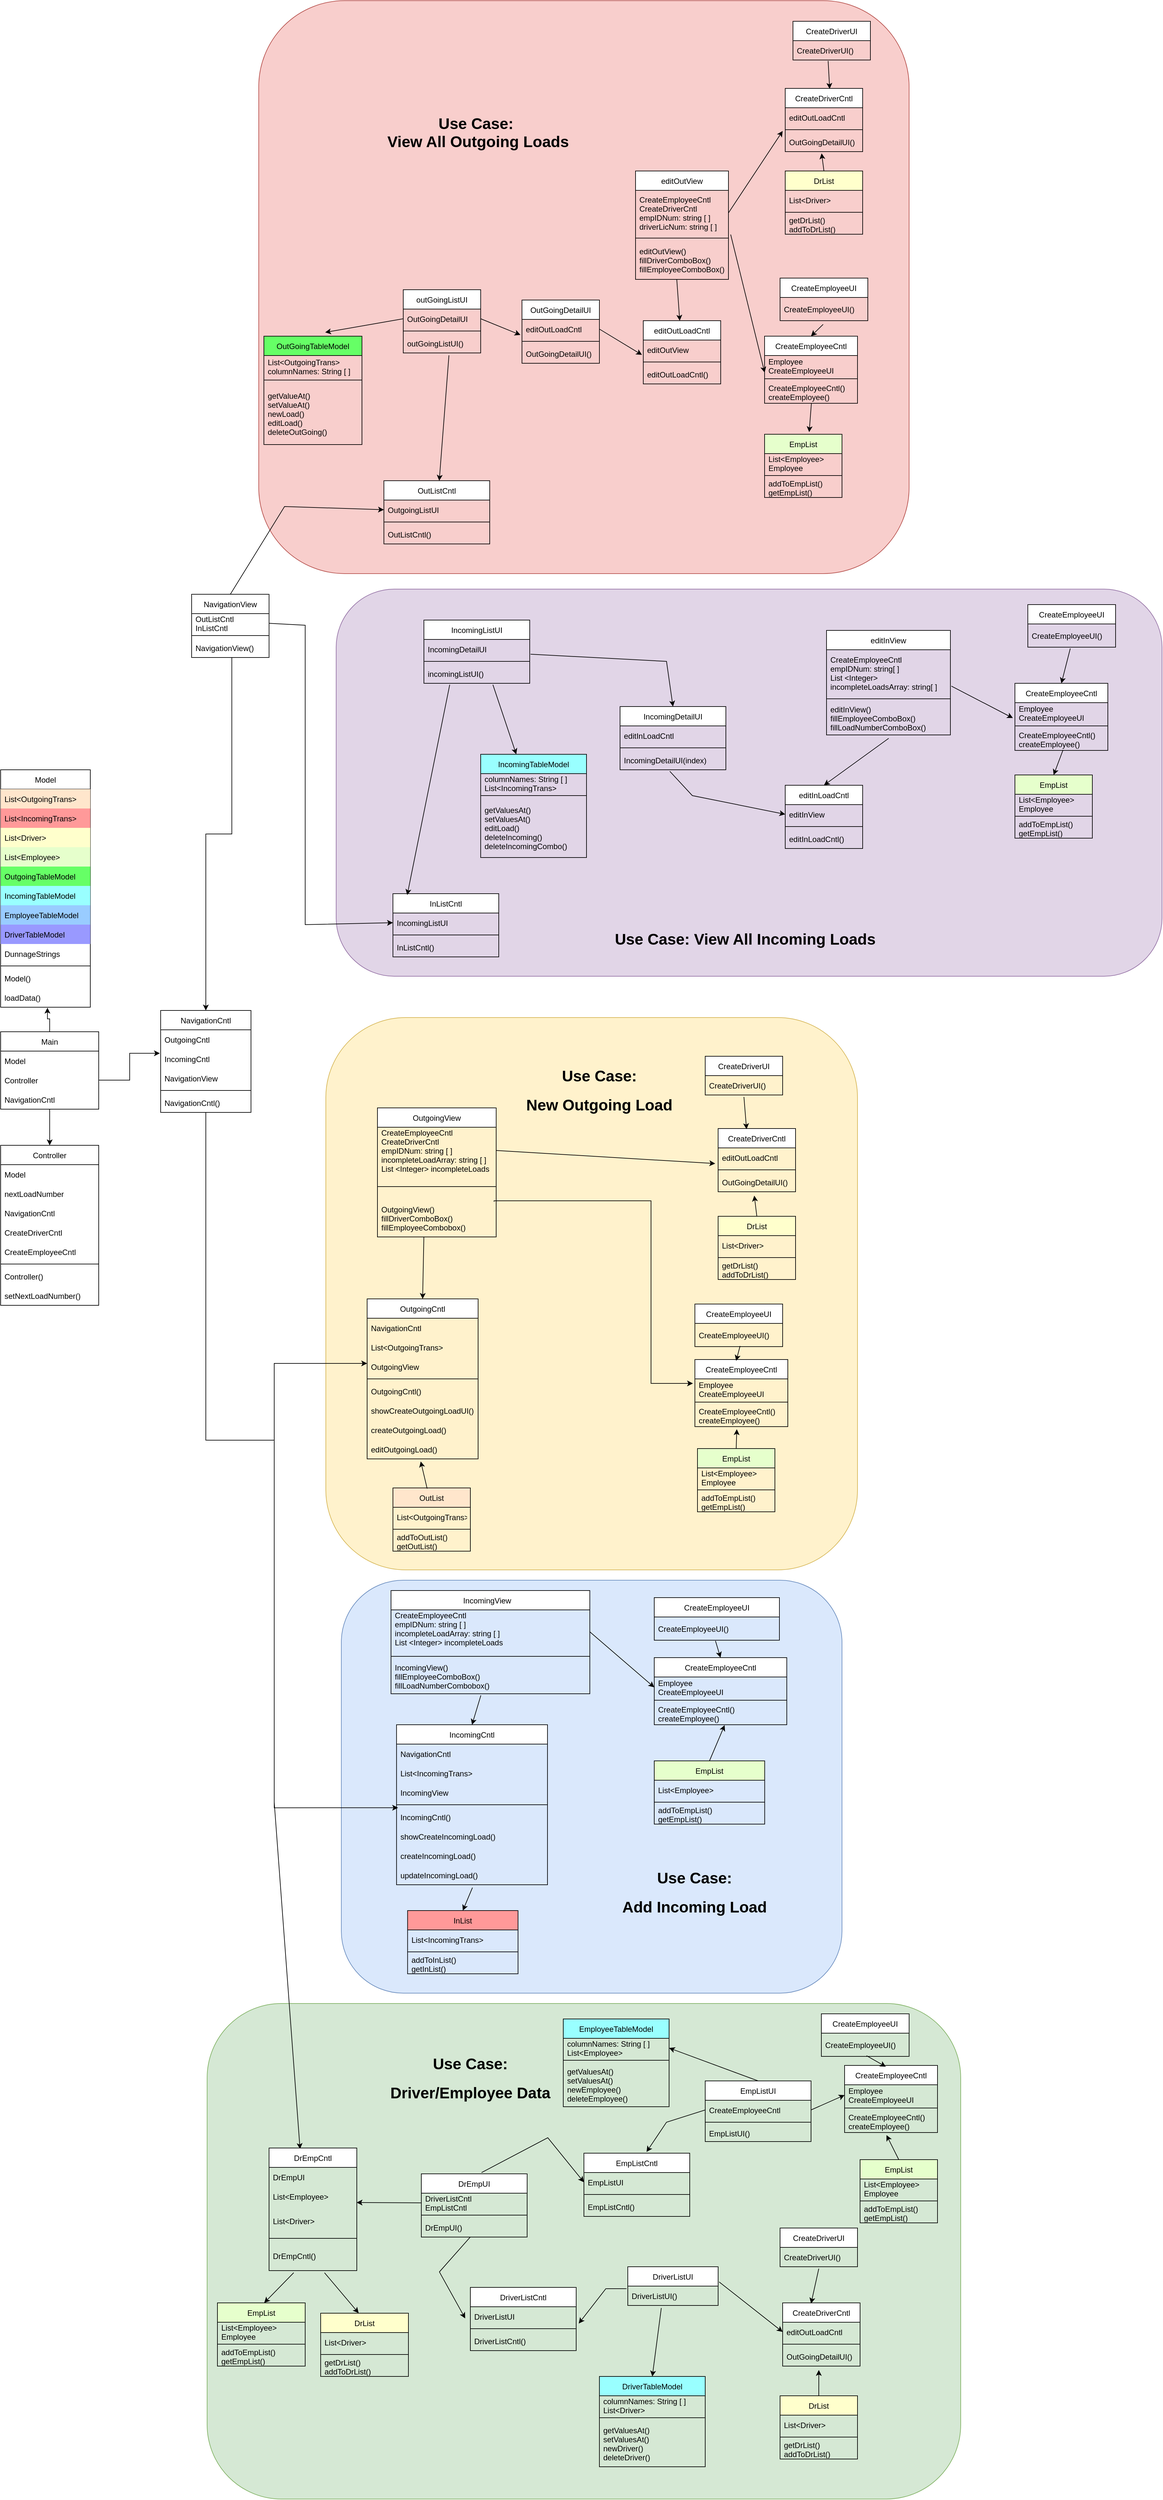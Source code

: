 <mxfile version="15.8.7" type="device"><diagram id="0XhZkKr1ld2JL-fB38VD" name="Page-1"><mxGraphModel dx="5190" dy="5645" grid="1" gridSize="8" guides="1" tooltips="1" connect="1" arrows="1" fold="1" page="1" pageScale="1" pageWidth="1920" pageHeight="1200" background="none" math="0" shadow="0"><root><mxCell id="0"/><mxCell id="1" parent="0"/><mxCell id="5HE5SQ68O-bC5XUHOYjh-259" value="" style="rounded=1;whiteSpace=wrap;html=1;fillColor=#d5e8d4;strokeColor=#82b366;" parent="1" vertex="1"><mxGeometry x="424" y="1400" width="1168" height="768" as="geometry"/></mxCell><mxCell id="eribZygCuxWDMLn5-TzI-57" style="edgeStyle=orthogonalEdgeStyle;rounded=0;orthogonalLoop=1;jettySize=auto;html=1;startArrow=classic;startFill=1;endArrow=none;endFill=0;entryX=0.519;entryY=1.018;entryDx=0;entryDy=0;entryPerimeter=0;" parent="1" source="eribZygCuxWDMLn5-TzI-13" target="5HE5SQ68O-bC5XUHOYjh-84" edge="1"><mxGeometry relative="1" as="geometry"><mxPoint x="438" y="-320" as="targetPoint"/></mxGeometry></mxCell><mxCell id="eribZygCuxWDMLn5-TzI-13" value="NavigationCntl" style="swimlane;fontStyle=0;childLayout=stackLayout;horizontal=1;startSize=30;horizontalStack=0;resizeParent=1;resizeParentMax=0;resizeLast=0;collapsible=1;marginBottom=0;" parent="1" vertex="1"><mxGeometry x="352" y="-139" width="140" height="158" as="geometry"/></mxCell><mxCell id="eribZygCuxWDMLn5-TzI-14" value="OutgoingCntl" style="text;strokeColor=none;fillColor=none;align=left;verticalAlign=middle;spacingLeft=4;spacingRight=4;overflow=hidden;points=[[0,0.5],[1,0.5]];portConstraint=eastwest;rotatable=0;" parent="eribZygCuxWDMLn5-TzI-13" vertex="1"><mxGeometry y="30" width="140" height="30" as="geometry"/></mxCell><mxCell id="eribZygCuxWDMLn5-TzI-15" value="IncomingCntl" style="text;strokeColor=none;fillColor=none;align=left;verticalAlign=middle;spacingLeft=4;spacingRight=4;overflow=hidden;points=[[0,0.5],[1,0.5]];portConstraint=eastwest;rotatable=0;" parent="eribZygCuxWDMLn5-TzI-13" vertex="1"><mxGeometry y="60" width="140" height="30" as="geometry"/></mxCell><mxCell id="eribZygCuxWDMLn5-TzI-16" value="NavigationView" style="text;strokeColor=none;fillColor=none;align=left;verticalAlign=middle;spacingLeft=4;spacingRight=4;overflow=hidden;points=[[0,0.5],[1,0.5]];portConstraint=eastwest;rotatable=0;" parent="eribZygCuxWDMLn5-TzI-13" vertex="1"><mxGeometry y="90" width="140" height="30" as="geometry"/></mxCell><mxCell id="eribZygCuxWDMLn5-TzI-56" value="" style="line;strokeWidth=1;fillColor=none;align=left;verticalAlign=middle;spacingTop=-1;spacingLeft=3;spacingRight=3;rotatable=0;labelPosition=right;points=[];portConstraint=eastwest;" parent="eribZygCuxWDMLn5-TzI-13" vertex="1"><mxGeometry y="120" width="140" height="8" as="geometry"/></mxCell><mxCell id="eribZygCuxWDMLn5-TzI-55" value="NavigationCntl()" style="text;strokeColor=none;fillColor=none;align=left;verticalAlign=middle;spacingLeft=4;spacingRight=4;overflow=hidden;points=[[0,0.5],[1,0.5]];portConstraint=eastwest;rotatable=0;" parent="eribZygCuxWDMLn5-TzI-13" vertex="1"><mxGeometry y="128" width="140" height="30" as="geometry"/></mxCell><mxCell id="eribZygCuxWDMLn5-TzI-25" style="edgeStyle=orthogonalEdgeStyle;rounded=0;orthogonalLoop=1;jettySize=auto;html=1;entryX=-0.009;entryY=0.213;entryDx=0;entryDy=0;entryPerimeter=0;" parent="1" source="eribZygCuxWDMLn5-TzI-3" target="eribZygCuxWDMLn5-TzI-15" edge="1"><mxGeometry relative="1" as="geometry"/></mxCell><mxCell id="5HE5SQ68O-bC5XUHOYjh-77" value="" style="group" parent="1" vertex="1" connectable="0"><mxGeometry x="632" y="744" width="776" height="640" as="geometry"/></mxCell><mxCell id="5HE5SQ68O-bC5XUHOYjh-29" value="" style="rounded=1;whiteSpace=wrap;html=1;fillColor=#dae8fc;strokeColor=#6c8ebf;" parent="5HE5SQ68O-bC5XUHOYjh-77" vertex="1"><mxGeometry width="776" height="640" as="geometry"/></mxCell><mxCell id="eribZygCuxWDMLn5-TzI-81" value="IncomingCntl" style="swimlane;fontStyle=0;childLayout=stackLayout;horizontal=1;startSize=30;horizontalStack=0;resizeParent=1;resizeParentMax=0;resizeLast=0;collapsible=1;marginBottom=0;" parent="5HE5SQ68O-bC5XUHOYjh-77" vertex="1"><mxGeometry x="85.588" y="224" width="233.941" height="248" as="geometry"/></mxCell><mxCell id="eribZygCuxWDMLn5-TzI-82" value="NavigationCntl" style="text;strokeColor=none;fillColor=none;align=left;verticalAlign=middle;spacingLeft=4;spacingRight=4;overflow=hidden;points=[[0,0.5],[1,0.5]];portConstraint=eastwest;rotatable=0;" parent="eribZygCuxWDMLn5-TzI-81" vertex="1"><mxGeometry y="30" width="233.941" height="30" as="geometry"/></mxCell><mxCell id="eribZygCuxWDMLn5-TzI-83" value="List&lt;IncomingTrans&gt;" style="text;strokeColor=none;fillColor=none;align=left;verticalAlign=middle;spacingLeft=4;spacingRight=4;overflow=hidden;points=[[0,0.5],[1,0.5]];portConstraint=eastwest;rotatable=0;" parent="eribZygCuxWDMLn5-TzI-81" vertex="1"><mxGeometry y="60" width="233.941" height="30" as="geometry"/></mxCell><mxCell id="eribZygCuxWDMLn5-TzI-84" value="IncomingView" style="text;strokeColor=none;fillColor=none;align=left;verticalAlign=middle;spacingLeft=4;spacingRight=4;overflow=hidden;points=[[0,0.5],[1,0.5]];portConstraint=eastwest;rotatable=0;" parent="eribZygCuxWDMLn5-TzI-81" vertex="1"><mxGeometry y="90" width="233.941" height="30" as="geometry"/></mxCell><mxCell id="eribZygCuxWDMLn5-TzI-85" value="" style="line;strokeWidth=1;fillColor=none;align=left;verticalAlign=middle;spacingTop=-1;spacingLeft=3;spacingRight=3;rotatable=0;labelPosition=right;points=[];portConstraint=eastwest;" parent="eribZygCuxWDMLn5-TzI-81" vertex="1"><mxGeometry y="120" width="233.941" height="8" as="geometry"/></mxCell><mxCell id="eribZygCuxWDMLn5-TzI-86" value="IncomingCntl()" style="text;strokeColor=none;fillColor=none;align=left;verticalAlign=middle;spacingLeft=4;spacingRight=4;overflow=hidden;points=[[0,0.5],[1,0.5]];portConstraint=eastwest;rotatable=0;" parent="eribZygCuxWDMLn5-TzI-81" vertex="1"><mxGeometry y="128" width="233.941" height="30" as="geometry"/></mxCell><mxCell id="eribZygCuxWDMLn5-TzI-87" value="showCreateIncomingLoad()" style="text;strokeColor=none;fillColor=none;align=left;verticalAlign=middle;spacingLeft=4;spacingRight=4;overflow=hidden;points=[[0,0.5],[1,0.5]];portConstraint=eastwest;rotatable=0;" parent="eribZygCuxWDMLn5-TzI-81" vertex="1"><mxGeometry y="158" width="233.941" height="30" as="geometry"/></mxCell><mxCell id="eribZygCuxWDMLn5-TzI-88" value="createIncomingLoad()" style="text;strokeColor=none;fillColor=none;align=left;verticalAlign=middle;spacingLeft=4;spacingRight=4;overflow=hidden;points=[[0,0.5],[1,0.5]];portConstraint=eastwest;rotatable=0;" parent="eribZygCuxWDMLn5-TzI-81" vertex="1"><mxGeometry y="188" width="233.941" height="30" as="geometry"/></mxCell><mxCell id="eribZygCuxWDMLn5-TzI-89" value="updateIncomingLoad()" style="text;strokeColor=none;fillColor=none;align=left;verticalAlign=middle;spacingLeft=4;spacingRight=4;overflow=hidden;points=[[0,0.5],[1,0.5]];portConstraint=eastwest;rotatable=0;" parent="eribZygCuxWDMLn5-TzI-81" vertex="1"><mxGeometry y="218" width="233.941" height="30" as="geometry"/></mxCell><mxCell id="PpMMLYR0e8h6zxA_X1HR-33" value="IncomingView   " style="swimlane;fontStyle=0;childLayout=stackLayout;horizontal=1;startSize=30;horizontalStack=0;resizeParent=1;resizeParentMax=0;resizeLast=0;collapsible=1;marginBottom=0;" parent="5HE5SQ68O-bC5XUHOYjh-77" vertex="1"><mxGeometry x="77.029" y="16" width="308.118" height="160" as="geometry"/></mxCell><mxCell id="PpMMLYR0e8h6zxA_X1HR-34" value="CreateEmployeeCntl&#10;empIDNum: string [ ]&#10;incompleteLoadArray: string [ ]&#10;List &lt;Integer&gt; incompleteLoads&#10;" style="text;strokeColor=none;fillColor=none;align=left;verticalAlign=middle;spacingLeft=4;spacingRight=4;overflow=hidden;points=[[0,0.5],[1,0.5]];portConstraint=eastwest;rotatable=0;" parent="PpMMLYR0e8h6zxA_X1HR-33" vertex="1"><mxGeometry y="30" width="308.118" height="68" as="geometry"/></mxCell><mxCell id="PpMMLYR0e8h6zxA_X1HR-35" value="" style="line;strokeWidth=1;fillColor=none;align=left;verticalAlign=middle;spacingTop=-1;spacingLeft=3;spacingRight=3;rotatable=0;labelPosition=right;points=[];portConstraint=eastwest;" parent="PpMMLYR0e8h6zxA_X1HR-33" vertex="1"><mxGeometry y="98" width="308.118" height="8" as="geometry"/></mxCell><mxCell id="PpMMLYR0e8h6zxA_X1HR-36" value="IncomingView()&#10;fillEmployeeComboBox()&#10;fillLoadNumberCombobox()" style="text;strokeColor=none;fillColor=none;align=left;verticalAlign=middle;spacingLeft=4;spacingRight=4;overflow=hidden;points=[[0,0.5],[1,0.5]];portConstraint=eastwest;rotatable=0;" parent="PpMMLYR0e8h6zxA_X1HR-33" vertex="1"><mxGeometry y="106" width="308.118" height="54" as="geometry"/></mxCell><mxCell id="5HE5SQ68O-bC5XUHOYjh-6" value="" style="endArrow=classic;html=1;rounded=0;exitX=0.452;exitY=1.047;exitDx=0;exitDy=0;exitPerimeter=0;entryX=0.5;entryY=0;entryDx=0;entryDy=0;" parent="5HE5SQ68O-bC5XUHOYjh-77" source="PpMMLYR0e8h6zxA_X1HR-36" target="eribZygCuxWDMLn5-TzI-81" edge="1"><mxGeometry width="50" height="50" relative="1" as="geometry"><mxPoint x="261.044" y="248" as="sourcePoint"/><mxPoint x="189.721" y="298" as="targetPoint"/></mxGeometry></mxCell><mxCell id="5HE5SQ68O-bC5XUHOYjh-7" value="CreateEmployeeCntl" style="swimlane;fontStyle=0;childLayout=stackLayout;horizontal=1;startSize=30;horizontalStack=0;resizeParent=1;resizeParentMax=0;resizeLast=0;collapsible=1;marginBottom=0;" parent="5HE5SQ68O-bC5XUHOYjh-77" vertex="1"><mxGeometry x="485" y="120" width="205.412" height="104" as="geometry"/></mxCell><mxCell id="5HE5SQ68O-bC5XUHOYjh-8" value="Employee&#10;CreateEmployeeUI" style="text;strokeColor=none;fillColor=none;align=left;verticalAlign=middle;spacingLeft=4;spacingRight=4;overflow=hidden;points=[[0,0.5],[1,0.5]];portConstraint=eastwest;rotatable=0;" parent="5HE5SQ68O-bC5XUHOYjh-7" vertex="1"><mxGeometry y="30" width="205.412" height="32" as="geometry"/></mxCell><mxCell id="5HE5SQ68O-bC5XUHOYjh-9" value="" style="line;strokeWidth=1;fillColor=none;align=left;verticalAlign=middle;spacingTop=-1;spacingLeft=3;spacingRight=3;rotatable=0;labelPosition=right;points=[];portConstraint=eastwest;" parent="5HE5SQ68O-bC5XUHOYjh-7" vertex="1"><mxGeometry y="62" width="205.412" height="8" as="geometry"/></mxCell><mxCell id="5HE5SQ68O-bC5XUHOYjh-10" value="CreateEmployeeCntl()&#10;createEmployee()" style="text;strokeColor=none;fillColor=none;align=left;verticalAlign=middle;spacingLeft=4;spacingRight=4;overflow=hidden;points=[[0,0.5],[1,0.5]];portConstraint=eastwest;rotatable=0;" parent="5HE5SQ68O-bC5XUHOYjh-7" vertex="1"><mxGeometry y="70" width="205.412" height="34" as="geometry"/></mxCell><mxCell id="5HE5SQ68O-bC5XUHOYjh-11" value="" style="endArrow=classic;html=1;rounded=0;exitX=1;exitY=0.5;exitDx=0;exitDy=0;entryX=0;entryY=0.5;entryDx=0;entryDy=0;" parent="5HE5SQ68O-bC5XUHOYjh-77" source="PpMMLYR0e8h6zxA_X1HR-34" target="5HE5SQ68O-bC5XUHOYjh-8" edge="1"><mxGeometry width="50" height="50" relative="1" as="geometry"><mxPoint x="527.269" y="71.998" as="sourcePoint"/><mxPoint x="536.353" y="229.46" as="targetPoint"/></mxGeometry></mxCell><mxCell id="5HE5SQ68O-bC5XUHOYjh-12" value="CreateEmployeeUI" style="swimlane;fontStyle=0;childLayout=stackLayout;horizontal=1;startSize=30;horizontalStack=0;resizeParent=1;resizeParentMax=0;resizeLast=0;collapsible=1;marginBottom=0;" parent="5HE5SQ68O-bC5XUHOYjh-77" vertex="1"><mxGeometry x="485" y="27" width="194" height="66" as="geometry"/></mxCell><mxCell id="5HE5SQ68O-bC5XUHOYjh-13" value="CreateEmployeeUI()" style="text;strokeColor=none;fillColor=none;align=left;verticalAlign=middle;spacingLeft=4;spacingRight=4;overflow=hidden;points=[[0,0.5],[1,0.5]];portConstraint=eastwest;rotatable=0;" parent="5HE5SQ68O-bC5XUHOYjh-12" vertex="1"><mxGeometry y="30" width="194" height="36" as="geometry"/></mxCell><mxCell id="5HE5SQ68O-bC5XUHOYjh-16" value="" style="endArrow=classic;html=1;rounded=0;exitX=0.489;exitY=1.028;exitDx=0;exitDy=0;entryX=0.5;entryY=0;entryDx=0;entryDy=0;exitPerimeter=0;" parent="5HE5SQ68O-bC5XUHOYjh-77" source="5HE5SQ68O-bC5XUHOYjh-13" target="5HE5SQ68O-bC5XUHOYjh-7" edge="1"><mxGeometry width="50" height="50" relative="1" as="geometry"><mxPoint x="684.706" y="88" as="sourcePoint"/><mxPoint x="892.971" y="190" as="targetPoint"/></mxGeometry></mxCell><mxCell id="5HE5SQ68O-bC5XUHOYjh-17" value="EmpList" style="swimlane;fontStyle=0;childLayout=stackLayout;horizontal=1;startSize=30;horizontalStack=0;resizeParent=1;resizeParentMax=0;resizeLast=0;collapsible=1;marginBottom=0;fillColor=#E6FFCC;" parent="5HE5SQ68O-bC5XUHOYjh-77" vertex="1"><mxGeometry x="485" y="280" width="171.176" height="98" as="geometry"/></mxCell><mxCell id="5HE5SQ68O-bC5XUHOYjh-18" value="List&lt;Employee&gt;" style="text;strokeColor=none;fillColor=none;align=left;verticalAlign=middle;spacingLeft=4;spacingRight=4;overflow=hidden;points=[[0,0.5],[1,0.5]];portConstraint=eastwest;rotatable=0;" parent="5HE5SQ68O-bC5XUHOYjh-17" vertex="1"><mxGeometry y="30" width="171.176" height="30" as="geometry"/></mxCell><mxCell id="5HE5SQ68O-bC5XUHOYjh-19" value="" style="line;strokeWidth=1;fillColor=none;align=left;verticalAlign=middle;spacingTop=-1;spacingLeft=3;spacingRight=3;rotatable=0;labelPosition=right;points=[];portConstraint=eastwest;" parent="5HE5SQ68O-bC5XUHOYjh-17" vertex="1"><mxGeometry y="60" width="171.176" height="8" as="geometry"/></mxCell><mxCell id="5HE5SQ68O-bC5XUHOYjh-20" value="addToEmpList()&#10;getEmpList()" style="text;strokeColor=none;fillColor=none;align=left;verticalAlign=middle;spacingLeft=4;spacingRight=4;overflow=hidden;points=[[0,0.5],[1,0.5]];portConstraint=eastwest;rotatable=0;" parent="5HE5SQ68O-bC5XUHOYjh-17" vertex="1"><mxGeometry y="68" width="171.176" height="30" as="geometry"/></mxCell><mxCell id="5HE5SQ68O-bC5XUHOYjh-21" value="" style="endArrow=classic;html=1;rounded=0;exitX=0.5;exitY=0;exitDx=0;exitDy=0;entryX=0.531;entryY=1.019;entryDx=0;entryDy=0;entryPerimeter=0;" parent="5HE5SQ68O-bC5XUHOYjh-77" source="5HE5SQ68O-bC5XUHOYjh-17" target="5HE5SQ68O-bC5XUHOYjh-10" edge="1"><mxGeometry width="50" height="50" relative="1" as="geometry"><mxPoint x="743.904" y="310.0" as="sourcePoint"/><mxPoint x="741.77" y="257.008" as="targetPoint"/></mxGeometry></mxCell><mxCell id="5HE5SQ68O-bC5XUHOYjh-22" value="InList" style="swimlane;fontStyle=0;childLayout=stackLayout;horizontal=1;startSize=30;horizontalStack=0;resizeParent=1;resizeParentMax=0;resizeLast=0;collapsible=1;marginBottom=0;fillColor=#FF9999;" parent="5HE5SQ68O-bC5XUHOYjh-77" vertex="1"><mxGeometry x="102.706" y="512" width="171.176" height="98" as="geometry"/></mxCell><mxCell id="5HE5SQ68O-bC5XUHOYjh-23" value="List&lt;IncomingTrans&gt;" style="text;strokeColor=none;fillColor=none;align=left;verticalAlign=middle;spacingLeft=4;spacingRight=4;overflow=hidden;points=[[0,0.5],[1,0.5]];portConstraint=eastwest;rotatable=0;" parent="5HE5SQ68O-bC5XUHOYjh-22" vertex="1"><mxGeometry y="30" width="171.176" height="30" as="geometry"/></mxCell><mxCell id="5HE5SQ68O-bC5XUHOYjh-24" value="" style="line;strokeWidth=1;fillColor=none;align=left;verticalAlign=middle;spacingTop=-1;spacingLeft=3;spacingRight=3;rotatable=0;labelPosition=right;points=[];portConstraint=eastwest;" parent="5HE5SQ68O-bC5XUHOYjh-22" vertex="1"><mxGeometry y="60" width="171.176" height="8" as="geometry"/></mxCell><mxCell id="5HE5SQ68O-bC5XUHOYjh-25" value="addToInList()&#10;getInList()" style="text;strokeColor=none;fillColor=none;align=left;verticalAlign=middle;spacingLeft=4;spacingRight=4;overflow=hidden;points=[[0,0.5],[1,0.5]];portConstraint=eastwest;rotatable=0;" parent="5HE5SQ68O-bC5XUHOYjh-22" vertex="1"><mxGeometry y="68" width="171.176" height="30" as="geometry"/></mxCell><mxCell id="5HE5SQ68O-bC5XUHOYjh-26" value="" style="endArrow=classic;html=1;rounded=0;exitX=0.503;exitY=1.147;exitDx=0;exitDy=0;exitPerimeter=0;entryX=0.5;entryY=0;entryDx=0;entryDy=0;" parent="5HE5SQ68O-bC5XUHOYjh-77" source="eribZygCuxWDMLn5-TzI-89" target="5HE5SQ68O-bC5XUHOYjh-22" edge="1"><mxGeometry width="50" height="50" relative="1" as="geometry"><mxPoint x="321.857" y="575.998" as="sourcePoint"/><mxPoint x="319.529" y="669.46" as="targetPoint"/></mxGeometry></mxCell><mxCell id="5HE5SQ68O-bC5XUHOYjh-30" value="&lt;h1&gt;Use Case:&lt;/h1&gt;&lt;h1&gt;Add Incoming Load&lt;/h1&gt;" style="text;html=1;strokeColor=none;fillColor=none;align=center;verticalAlign=middle;whiteSpace=wrap;rounded=0;" parent="5HE5SQ68O-bC5XUHOYjh-77" vertex="1"><mxGeometry x="342.353" y="424" width="410.824" height="120" as="geometry"/></mxCell><mxCell id="5HE5SQ68O-bC5XUHOYjh-81" value="NavigationView" style="swimlane;fontStyle=0;childLayout=stackLayout;horizontal=1;startSize=30;horizontalStack=0;resizeParent=1;resizeParentMax=0;resizeLast=0;collapsible=1;marginBottom=0;" parent="1" vertex="1"><mxGeometry x="400" y="-784" width="120" height="98" as="geometry"/></mxCell><mxCell id="5HE5SQ68O-bC5XUHOYjh-82" value="OutListCntl&#10;InListCntl" style="text;strokeColor=none;fillColor=none;align=left;verticalAlign=middle;spacingLeft=4;spacingRight=4;overflow=hidden;points=[[0,0.5],[1,0.5]];portConstraint=eastwest;rotatable=0;" parent="5HE5SQ68O-bC5XUHOYjh-81" vertex="1"><mxGeometry y="30" width="120" height="30" as="geometry"/></mxCell><mxCell id="5HE5SQ68O-bC5XUHOYjh-83" value="" style="line;strokeWidth=1;fillColor=none;align=left;verticalAlign=middle;spacingTop=-1;spacingLeft=3;spacingRight=3;rotatable=0;labelPosition=right;points=[];portConstraint=eastwest;" parent="5HE5SQ68O-bC5XUHOYjh-81" vertex="1"><mxGeometry y="60" width="120" height="8" as="geometry"/></mxCell><mxCell id="5HE5SQ68O-bC5XUHOYjh-84" value="NavigationView()" style="text;strokeColor=none;fillColor=none;align=left;verticalAlign=middle;spacingLeft=4;spacingRight=4;overflow=hidden;points=[[0,0.5],[1,0.5]];portConstraint=eastwest;rotatable=0;" parent="5HE5SQ68O-bC5XUHOYjh-81" vertex="1"><mxGeometry y="68" width="120" height="30" as="geometry"/></mxCell><mxCell id="5HE5SQ68O-bC5XUHOYjh-80" value="" style="group;" parent="1" vertex="1" connectable="0"><mxGeometry x="528" y="-1256" width="1352" height="496" as="geometry"/></mxCell><mxCell id="5HE5SQ68O-bC5XUHOYjh-114" value="" style="rounded=1;whiteSpace=wrap;html=1;fillColor=#f8cecc;strokeColor=#b85450;" parent="5HE5SQ68O-bC5XUHOYjh-80" vertex="1"><mxGeometry x="-24" y="-448" width="1008" height="888" as="geometry"/></mxCell><mxCell id="5HE5SQ68O-bC5XUHOYjh-31" value="OutListCntl" style="swimlane;fontStyle=0;childLayout=stackLayout;horizontal=1;startSize=30;horizontalStack=0;resizeParent=1;resizeParentMax=0;resizeLast=0;collapsible=1;marginBottom=0;" parent="5HE5SQ68O-bC5XUHOYjh-80" vertex="1"><mxGeometry x="170" y="296" width="164" height="98" as="geometry"/></mxCell><mxCell id="5HE5SQ68O-bC5XUHOYjh-32" value="OutgoingListUI" style="text;strokeColor=none;fillColor=none;align=left;verticalAlign=middle;spacingLeft=4;spacingRight=4;overflow=hidden;points=[[0,0.5],[1,0.5]];portConstraint=eastwest;rotatable=0;" parent="5HE5SQ68O-bC5XUHOYjh-31" vertex="1"><mxGeometry y="30" width="164" height="30" as="geometry"/></mxCell><mxCell id="5HE5SQ68O-bC5XUHOYjh-33" value="" style="line;strokeWidth=1;fillColor=none;align=left;verticalAlign=middle;spacingTop=-1;spacingLeft=3;spacingRight=3;rotatable=0;labelPosition=right;points=[];portConstraint=eastwest;" parent="5HE5SQ68O-bC5XUHOYjh-31" vertex="1"><mxGeometry y="60" width="164" height="8" as="geometry"/></mxCell><mxCell id="5HE5SQ68O-bC5XUHOYjh-34" value="OutListCntl()" style="text;strokeColor=none;fillColor=none;align=left;verticalAlign=middle;spacingLeft=4;spacingRight=4;overflow=hidden;points=[[0,0.5],[1,0.5]];portConstraint=eastwest;rotatable=0;" parent="5HE5SQ68O-bC5XUHOYjh-31" vertex="1"><mxGeometry y="68" width="164" height="30" as="geometry"/></mxCell><mxCell id="5HE5SQ68O-bC5XUHOYjh-38" value="outGoingListUI" style="swimlane;fontStyle=0;childLayout=stackLayout;horizontal=1;startSize=30;horizontalStack=0;resizeParent=1;resizeParentMax=0;resizeLast=0;collapsible=1;marginBottom=0;" parent="5HE5SQ68O-bC5XUHOYjh-80" vertex="1"><mxGeometry x="200" width="120" height="98" as="geometry"/></mxCell><mxCell id="5HE5SQ68O-bC5XUHOYjh-39" value="OutGoingDetailUI" style="text;strokeColor=none;fillColor=none;align=left;verticalAlign=middle;spacingLeft=4;spacingRight=4;overflow=hidden;points=[[0,0.5],[1,0.5]];portConstraint=eastwest;rotatable=0;" parent="5HE5SQ68O-bC5XUHOYjh-38" vertex="1"><mxGeometry y="30" width="120" height="30" as="geometry"/></mxCell><mxCell id="5HE5SQ68O-bC5XUHOYjh-40" value="" style="line;strokeWidth=1;fillColor=none;align=left;verticalAlign=middle;spacingTop=-1;spacingLeft=3;spacingRight=3;rotatable=0;labelPosition=right;points=[];portConstraint=eastwest;" parent="5HE5SQ68O-bC5XUHOYjh-38" vertex="1"><mxGeometry y="60" width="120" height="8" as="geometry"/></mxCell><mxCell id="5HE5SQ68O-bC5XUHOYjh-41" value="outGoingListUI()" style="text;strokeColor=none;fillColor=none;align=left;verticalAlign=middle;spacingLeft=4;spacingRight=4;overflow=hidden;points=[[0,0.5],[1,0.5]];portConstraint=eastwest;rotatable=0;" parent="5HE5SQ68O-bC5XUHOYjh-38" vertex="1"><mxGeometry y="68" width="120" height="30" as="geometry"/></mxCell><mxCell id="5HE5SQ68O-bC5XUHOYjh-43" value="OutGoingDetailUI" style="swimlane;fontStyle=0;childLayout=stackLayout;horizontal=1;startSize=30;horizontalStack=0;resizeParent=1;resizeParentMax=0;resizeLast=0;collapsible=1;marginBottom=0;" parent="5HE5SQ68O-bC5XUHOYjh-80" vertex="1"><mxGeometry x="384" y="16" width="120" height="98" as="geometry"/></mxCell><mxCell id="5HE5SQ68O-bC5XUHOYjh-44" value="editOutLoadCntl" style="text;strokeColor=none;fillColor=none;align=left;verticalAlign=middle;spacingLeft=4;spacingRight=4;overflow=hidden;points=[[0,0.5],[1,0.5]];portConstraint=eastwest;rotatable=0;" parent="5HE5SQ68O-bC5XUHOYjh-43" vertex="1"><mxGeometry y="30" width="120" height="30" as="geometry"/></mxCell><mxCell id="5HE5SQ68O-bC5XUHOYjh-45" value="" style="line;strokeWidth=1;fillColor=none;align=left;verticalAlign=middle;spacingTop=-1;spacingLeft=3;spacingRight=3;rotatable=0;labelPosition=right;points=[];portConstraint=eastwest;" parent="5HE5SQ68O-bC5XUHOYjh-43" vertex="1"><mxGeometry y="60" width="120" height="8" as="geometry"/></mxCell><mxCell id="5HE5SQ68O-bC5XUHOYjh-46" value="OutGoingDetailUI()" style="text;strokeColor=none;fillColor=none;align=left;verticalAlign=middle;spacingLeft=4;spacingRight=4;overflow=hidden;points=[[0,0.5],[1,0.5]];portConstraint=eastwest;rotatable=0;" parent="5HE5SQ68O-bC5XUHOYjh-43" vertex="1"><mxGeometry y="68" width="120" height="30" as="geometry"/></mxCell><mxCell id="5HE5SQ68O-bC5XUHOYjh-47" value="editOutLoadCntl" style="swimlane;fontStyle=0;childLayout=stackLayout;horizontal=1;startSize=30;horizontalStack=0;resizeParent=1;resizeParentMax=0;resizeLast=0;collapsible=1;marginBottom=0;" parent="5HE5SQ68O-bC5XUHOYjh-80" vertex="1"><mxGeometry x="572" y="48" width="120" height="98" as="geometry"/></mxCell><mxCell id="5HE5SQ68O-bC5XUHOYjh-48" value="editOutView" style="text;strokeColor=none;fillColor=none;align=left;verticalAlign=middle;spacingLeft=4;spacingRight=4;overflow=hidden;points=[[0,0.5],[1,0.5]];portConstraint=eastwest;rotatable=0;" parent="5HE5SQ68O-bC5XUHOYjh-47" vertex="1"><mxGeometry y="30" width="120" height="30" as="geometry"/></mxCell><mxCell id="5HE5SQ68O-bC5XUHOYjh-49" value="" style="line;strokeWidth=1;fillColor=none;align=left;verticalAlign=middle;spacingTop=-1;spacingLeft=3;spacingRight=3;rotatable=0;labelPosition=right;points=[];portConstraint=eastwest;" parent="5HE5SQ68O-bC5XUHOYjh-47" vertex="1"><mxGeometry y="60" width="120" height="8" as="geometry"/></mxCell><mxCell id="5HE5SQ68O-bC5XUHOYjh-50" value="editOutLoadCntl()" style="text;strokeColor=none;fillColor=none;align=left;verticalAlign=middle;spacingLeft=4;spacingRight=4;overflow=hidden;points=[[0,0.5],[1,0.5]];portConstraint=eastwest;rotatable=0;" parent="5HE5SQ68O-bC5XUHOYjh-47" vertex="1"><mxGeometry y="68" width="120" height="30" as="geometry"/></mxCell><mxCell id="5HE5SQ68O-bC5XUHOYjh-51" value="" style="endArrow=classic;html=1;rounded=0;exitX=1;exitY=0.5;exitDx=0;exitDy=0;entryX=-0.017;entryY=0.767;entryDx=0;entryDy=0;entryPerimeter=0;" parent="5HE5SQ68O-bC5XUHOYjh-80" source="5HE5SQ68O-bC5XUHOYjh-44" target="5HE5SQ68O-bC5XUHOYjh-48" edge="1"><mxGeometry width="50" height="50" relative="1" as="geometry"><mxPoint x="560" y="228" as="sourcePoint"/><mxPoint x="653.96" y="206" as="targetPoint"/></mxGeometry></mxCell><mxCell id="5HE5SQ68O-bC5XUHOYjh-57" value="" style="endArrow=classic;html=1;rounded=0;exitX=1;exitY=0.5;exitDx=0;exitDy=0;entryX=-0.02;entryY=0.802;entryDx=0;entryDy=0;entryPerimeter=0;" parent="5HE5SQ68O-bC5XUHOYjh-80" source="5HE5SQ68O-bC5XUHOYjh-39" target="5HE5SQ68O-bC5XUHOYjh-44" edge="1"><mxGeometry width="50" height="50" relative="1" as="geometry"><mxPoint x="462.52" y="400.0" as="sourcePoint"/><mxPoint x="492.0" y="498.814" as="targetPoint"/></mxGeometry></mxCell><mxCell id="5HE5SQ68O-bC5XUHOYjh-120" value="OutGoingTableModel" style="swimlane;fontStyle=0;childLayout=stackLayout;horizontal=1;startSize=30;horizontalStack=0;resizeParent=1;resizeParentMax=0;resizeLast=0;collapsible=1;marginBottom=0;fillColor=#66FF66;" parent="5HE5SQ68O-bC5XUHOYjh-80" vertex="1"><mxGeometry x="-16" y="72" width="152" height="168" as="geometry"/></mxCell><mxCell id="5HE5SQ68O-bC5XUHOYjh-121" value="List&lt;OutgoingTrans&gt;&#10;columnNames: String [ ]" style="text;strokeColor=none;fillColor=none;align=left;verticalAlign=middle;spacingLeft=4;spacingRight=4;overflow=hidden;points=[[0,0.5],[1,0.5]];portConstraint=eastwest;rotatable=0;" parent="5HE5SQ68O-bC5XUHOYjh-120" vertex="1"><mxGeometry y="30" width="152" height="34" as="geometry"/></mxCell><mxCell id="5HE5SQ68O-bC5XUHOYjh-122" value="" style="line;strokeWidth=1;fillColor=none;align=left;verticalAlign=middle;spacingTop=-1;spacingLeft=3;spacingRight=3;rotatable=0;labelPosition=right;points=[];portConstraint=eastwest;" parent="5HE5SQ68O-bC5XUHOYjh-120" vertex="1"><mxGeometry y="64" width="152" height="8" as="geometry"/></mxCell><mxCell id="5HE5SQ68O-bC5XUHOYjh-123" value="getValueAt()&#10;setValueAt()&#10;newLoad()&#10;editLoad()&#10;deleteOutGoing()" style="text;strokeColor=none;fillColor=none;align=left;verticalAlign=middle;spacingLeft=4;spacingRight=4;overflow=hidden;points=[[0,0.5],[1,0.5]];portConstraint=eastwest;rotatable=0;" parent="5HE5SQ68O-bC5XUHOYjh-120" vertex="1"><mxGeometry y="72" width="152" height="96" as="geometry"/></mxCell><mxCell id="5HE5SQ68O-bC5XUHOYjh-119" value="" style="endArrow=classic;html=1;rounded=0;exitX=0.59;exitY=1.122;exitDx=0;exitDy=0;exitPerimeter=0;" parent="5HE5SQ68O-bC5XUHOYjh-80" source="5HE5SQ68O-bC5XUHOYjh-41" target="5HE5SQ68O-bC5XUHOYjh-31" edge="1"><mxGeometry width="50" height="50" relative="1" as="geometry"><mxPoint x="58.0" y="504" as="sourcePoint"/><mxPoint x="312" y="296" as="targetPoint"/></mxGeometry></mxCell><mxCell id="5HE5SQ68O-bC5XUHOYjh-124" value="" style="endArrow=classic;html=1;rounded=0;exitX=0;exitY=0.5;exitDx=0;exitDy=0;entryX=0.625;entryY=-0.035;entryDx=0;entryDy=0;entryPerimeter=0;" parent="5HE5SQ68O-bC5XUHOYjh-80" source="5HE5SQ68O-bC5XUHOYjh-39" target="5HE5SQ68O-bC5XUHOYjh-120" edge="1"><mxGeometry width="50" height="50" relative="1" as="geometry"><mxPoint x="159.01" y="48.0" as="sourcePoint"/><mxPoint x="143.996" y="242.34" as="targetPoint"/></mxGeometry></mxCell><mxCell id="5HE5SQ68O-bC5XUHOYjh-52" value="editOutView" style="swimlane;fontStyle=0;childLayout=stackLayout;horizontal=1;startSize=30;horizontalStack=0;resizeParent=1;resizeParentMax=0;resizeLast=0;collapsible=1;marginBottom=0;" parent="5HE5SQ68O-bC5XUHOYjh-80" vertex="1"><mxGeometry x="560" y="-184" width="144" height="168" as="geometry"/></mxCell><mxCell id="5HE5SQ68O-bC5XUHOYjh-53" value="CreateEmployeeCntl&#10;CreateDriverCntl&#10;empIDNum: string [ ]&#10;driverLicNum: string [ ]" style="text;strokeColor=none;fillColor=none;align=left;verticalAlign=middle;spacingLeft=4;spacingRight=4;overflow=hidden;points=[[0,0.5],[1,0.5]];portConstraint=eastwest;rotatable=0;" parent="5HE5SQ68O-bC5XUHOYjh-52" vertex="1"><mxGeometry y="30" width="144" height="70" as="geometry"/></mxCell><mxCell id="5HE5SQ68O-bC5XUHOYjh-54" value="" style="line;strokeWidth=1;fillColor=none;align=left;verticalAlign=middle;spacingTop=-1;spacingLeft=3;spacingRight=3;rotatable=0;labelPosition=right;points=[];portConstraint=eastwest;" parent="5HE5SQ68O-bC5XUHOYjh-52" vertex="1"><mxGeometry y="100" width="144" height="8" as="geometry"/></mxCell><mxCell id="5HE5SQ68O-bC5XUHOYjh-55" value="editOutView()&#10;fillDriverComboBox()&#10;fillEmployeeComboBox()" style="text;strokeColor=none;fillColor=none;align=left;verticalAlign=middle;spacingLeft=4;spacingRight=4;overflow=hidden;points=[[0,0.5],[1,0.5]];portConstraint=eastwest;rotatable=0;" parent="5HE5SQ68O-bC5XUHOYjh-52" vertex="1"><mxGeometry y="108" width="144" height="60" as="geometry"/></mxCell><mxCell id="5HE5SQ68O-bC5XUHOYjh-72" value="" style="endArrow=classic;html=1;rounded=0;entryX=0.001;entryY=0.825;entryDx=0;entryDy=0;exitX=1.024;exitY=0.979;exitDx=0;exitDy=0;entryPerimeter=0;exitPerimeter=0;" parent="5HE5SQ68O-bC5XUHOYjh-80" source="5HE5SQ68O-bC5XUHOYjh-53" target="5HE5SQ68O-bC5XUHOYjh-61" edge="1"><mxGeometry width="50" height="50" relative="1" as="geometry"><mxPoint x="978.5" y="236.96" as="sourcePoint"/><mxPoint x="1019.996" y="120.002" as="targetPoint"/></mxGeometry></mxCell><mxCell id="5HE5SQ68O-bC5XUHOYjh-56" value="" style="endArrow=classic;html=1;rounded=0;exitX=0.444;exitY=1.005;exitDx=0;exitDy=0;exitPerimeter=0;" parent="5HE5SQ68O-bC5XUHOYjh-80" source="5HE5SQ68O-bC5XUHOYjh-55" target="5HE5SQ68O-bC5XUHOYjh-47" edge="1"><mxGeometry width="50" height="50" relative="1" as="geometry"><mxPoint x="792" y="159.99" as="sourcePoint"/><mxPoint x="901.96" y="158" as="targetPoint"/></mxGeometry></mxCell><mxCell id="5HE5SQ68O-bC5XUHOYjh-64" value="CreateDriverCntl" style="swimlane;fontStyle=0;childLayout=stackLayout;horizontal=1;startSize=30;horizontalStack=0;resizeParent=1;resizeParentMax=0;resizeLast=0;collapsible=1;marginBottom=0;" parent="5HE5SQ68O-bC5XUHOYjh-80" vertex="1"><mxGeometry x="792" y="-312" width="120" height="98" as="geometry"/></mxCell><mxCell id="5HE5SQ68O-bC5XUHOYjh-65" value="editOutLoadCntl" style="text;strokeColor=none;fillColor=none;align=left;verticalAlign=middle;spacingLeft=4;spacingRight=4;overflow=hidden;points=[[0,0.5],[1,0.5]];portConstraint=eastwest;rotatable=0;" parent="5HE5SQ68O-bC5XUHOYjh-64" vertex="1"><mxGeometry y="30" width="120" height="30" as="geometry"/></mxCell><mxCell id="5HE5SQ68O-bC5XUHOYjh-66" value="" style="line;strokeWidth=1;fillColor=none;align=left;verticalAlign=middle;spacingTop=-1;spacingLeft=3;spacingRight=3;rotatable=0;labelPosition=right;points=[];portConstraint=eastwest;" parent="5HE5SQ68O-bC5XUHOYjh-64" vertex="1"><mxGeometry y="60" width="120" height="8" as="geometry"/></mxCell><mxCell id="5HE5SQ68O-bC5XUHOYjh-67" value="OutGoingDetailUI()" style="text;strokeColor=none;fillColor=none;align=left;verticalAlign=middle;spacingLeft=4;spacingRight=4;overflow=hidden;points=[[0,0.5],[1,0.5]];portConstraint=eastwest;rotatable=0;" parent="5HE5SQ68O-bC5XUHOYjh-64" vertex="1"><mxGeometry y="68" width="120" height="30" as="geometry"/></mxCell><mxCell id="5HE5SQ68O-bC5XUHOYjh-73" value="" style="endArrow=classic;html=1;rounded=0;entryX=-0.033;entryY=1.2;entryDx=0;entryDy=0;exitX=1;exitY=0.5;exitDx=0;exitDy=0;entryPerimeter=0;" parent="5HE5SQ68O-bC5XUHOYjh-80" source="5HE5SQ68O-bC5XUHOYjh-53" target="5HE5SQ68O-bC5XUHOYjh-65" edge="1"><mxGeometry width="50" height="50" relative="1" as="geometry"><mxPoint x="960" y="192.0" as="sourcePoint"/><mxPoint x="1001.496" y="75.042" as="targetPoint"/></mxGeometry></mxCell><mxCell id="5HE5SQ68O-bC5XUHOYjh-60" value="CreateEmployeeCntl" style="swimlane;fontStyle=0;childLayout=stackLayout;horizontal=1;startSize=30;horizontalStack=0;resizeParent=1;resizeParentMax=0;resizeLast=0;collapsible=1;marginBottom=0;" parent="5HE5SQ68O-bC5XUHOYjh-80" vertex="1"><mxGeometry x="760" y="72" width="144" height="104" as="geometry"/></mxCell><mxCell id="5HE5SQ68O-bC5XUHOYjh-61" value="Employee&#10;CreateEmployeeUI" style="text;strokeColor=none;fillColor=none;align=left;verticalAlign=middle;spacingLeft=4;spacingRight=4;overflow=hidden;points=[[0,0.5],[1,0.5]];portConstraint=eastwest;rotatable=0;" parent="5HE5SQ68O-bC5XUHOYjh-60" vertex="1"><mxGeometry y="30" width="144" height="32" as="geometry"/></mxCell><mxCell id="5HE5SQ68O-bC5XUHOYjh-62" value="" style="line;strokeWidth=1;fillColor=none;align=left;verticalAlign=middle;spacingTop=-1;spacingLeft=3;spacingRight=3;rotatable=0;labelPosition=right;points=[];portConstraint=eastwest;" parent="5HE5SQ68O-bC5XUHOYjh-60" vertex="1"><mxGeometry y="62" width="144" height="8" as="geometry"/></mxCell><mxCell id="5HE5SQ68O-bC5XUHOYjh-63" value="CreateEmployeeCntl()&#10;createEmployee()" style="text;strokeColor=none;fillColor=none;align=left;verticalAlign=middle;spacingLeft=4;spacingRight=4;overflow=hidden;points=[[0,0.5],[1,0.5]];portConstraint=eastwest;rotatable=0;" parent="5HE5SQ68O-bC5XUHOYjh-60" vertex="1"><mxGeometry y="70" width="144" height="34" as="geometry"/></mxCell><mxCell id="5HE5SQ68O-bC5XUHOYjh-133" value="EmpList" style="swimlane;fontStyle=0;childLayout=stackLayout;horizontal=1;startSize=30;horizontalStack=0;resizeParent=1;resizeParentMax=0;resizeLast=0;collapsible=1;marginBottom=0;fillColor=#E6FFCC;" parent="5HE5SQ68O-bC5XUHOYjh-80" vertex="1"><mxGeometry x="760" y="224" width="120" height="98" as="geometry"/></mxCell><mxCell id="5HE5SQ68O-bC5XUHOYjh-134" value="List&lt;Employee&gt;&#10;Employee" style="text;strokeColor=none;fillColor=none;align=left;verticalAlign=middle;spacingLeft=4;spacingRight=4;overflow=hidden;points=[[0,0.5],[1,0.5]];portConstraint=eastwest;rotatable=0;" parent="5HE5SQ68O-bC5XUHOYjh-133" vertex="1"><mxGeometry y="30" width="120" height="30" as="geometry"/></mxCell><mxCell id="5HE5SQ68O-bC5XUHOYjh-135" value="" style="line;strokeWidth=1;fillColor=none;align=left;verticalAlign=middle;spacingTop=-1;spacingLeft=3;spacingRight=3;rotatable=0;labelPosition=right;points=[];portConstraint=eastwest;" parent="5HE5SQ68O-bC5XUHOYjh-133" vertex="1"><mxGeometry y="60" width="120" height="8" as="geometry"/></mxCell><mxCell id="5HE5SQ68O-bC5XUHOYjh-136" value="addToEmpList()&#10;getEmpList()" style="text;strokeColor=none;fillColor=none;align=left;verticalAlign=middle;spacingLeft=4;spacingRight=4;overflow=hidden;points=[[0,0.5],[1,0.5]];portConstraint=eastwest;rotatable=0;" parent="5HE5SQ68O-bC5XUHOYjh-133" vertex="1"><mxGeometry y="68" width="120" height="30" as="geometry"/></mxCell><mxCell id="5HE5SQ68O-bC5XUHOYjh-69" value="CreateDriverUI" style="swimlane;fontStyle=0;childLayout=stackLayout;horizontal=1;startSize=30;horizontalStack=0;resizeParent=1;resizeParentMax=0;resizeLast=0;collapsible=1;marginBottom=0;" parent="5HE5SQ68O-bC5XUHOYjh-80" vertex="1"><mxGeometry x="804" y="-416" width="120" height="60" as="geometry"/></mxCell><mxCell id="5HE5SQ68O-bC5XUHOYjh-70" value="CreateDriverUI()" style="text;strokeColor=none;fillColor=none;align=left;verticalAlign=middle;spacingLeft=4;spacingRight=4;overflow=hidden;points=[[0,0.5],[1,0.5]];portConstraint=eastwest;rotatable=0;" parent="5HE5SQ68O-bC5XUHOYjh-69" vertex="1"><mxGeometry y="30" width="120" height="30" as="geometry"/></mxCell><mxCell id="5HE5SQ68O-bC5XUHOYjh-71" value="" style="endArrow=classic;html=1;rounded=0;entryX=0.574;entryY=0.007;entryDx=0;entryDy=0;entryPerimeter=0;exitX=0.454;exitY=1.045;exitDx=0;exitDy=0;exitPerimeter=0;" parent="5HE5SQ68O-bC5XUHOYjh-80" source="5HE5SQ68O-bC5XUHOYjh-70" target="5HE5SQ68O-bC5XUHOYjh-64" edge="1"><mxGeometry width="50" height="50" relative="1" as="geometry"><mxPoint x="905.496" y="379.998" as="sourcePoint"/><mxPoint x="888" y="-160" as="targetPoint"/></mxGeometry></mxCell><mxCell id="5HE5SQ68O-bC5XUHOYjh-116" value="&lt;h1&gt;Use Case:&amp;nbsp;&lt;br&gt;View All Outgoing Loads&lt;/h1&gt;&lt;div&gt;&lt;br&gt;&lt;/div&gt;" style="text;html=1;strokeColor=none;fillColor=none;align=center;verticalAlign=middle;whiteSpace=wrap;rounded=0;" parent="5HE5SQ68O-bC5XUHOYjh-80" vertex="1"><mxGeometry x="56" y="-312" width="520" height="152" as="geometry"/></mxCell><mxCell id="5HE5SQ68O-bC5XUHOYjh-137" value="" style="endArrow=classic;html=1;rounded=0;exitX=0.504;exitY=1;exitDx=0;exitDy=0;exitPerimeter=0;entryX=0.576;entryY=-0.034;entryDx=0;entryDy=0;entryPerimeter=0;" parent="5HE5SQ68O-bC5XUHOYjh-80" source="5HE5SQ68O-bC5XUHOYjh-63" target="5HE5SQ68O-bC5XUHOYjh-133" edge="1"><mxGeometry width="50" height="50" relative="1" as="geometry"><mxPoint x="863.386" y="191.998" as="sourcePoint"/><mxPoint x="868" y="232" as="targetPoint"/></mxGeometry></mxCell><mxCell id="5HE5SQ68O-bC5XUHOYjh-87" value="" style="endArrow=classic;html=1;rounded=0;exitX=0.5;exitY=0;exitDx=0;exitDy=0;entryX=0;entryY=0.5;entryDx=0;entryDy=0;" parent="1" source="5HE5SQ68O-bC5XUHOYjh-81" target="5HE5SQ68O-bC5XUHOYjh-32" edge="1"><mxGeometry width="50" height="50" relative="1" as="geometry"><mxPoint x="548" y="-734" as="sourcePoint"/><mxPoint x="598" y="-784" as="targetPoint"/><Array as="points"><mxPoint x="544" y="-920"/></Array></mxGeometry></mxCell><mxCell id="5HE5SQ68O-bC5XUHOYjh-118" value="" style="group" parent="1" vertex="1" connectable="0"><mxGeometry x="104" y="-512" width="152" height="830" as="geometry"/></mxCell><mxCell id="eribZygCuxWDMLn5-TzI-1" value="Main" style="swimlane;fontStyle=0;childLayout=stackLayout;horizontal=1;startSize=30;horizontalStack=0;resizeParent=1;resizeParentMax=0;resizeLast=0;collapsible=1;marginBottom=0;" parent="5HE5SQ68O-bC5XUHOYjh-118" vertex="1"><mxGeometry y="406" width="152" height="120" as="geometry"/></mxCell><mxCell id="eribZygCuxWDMLn5-TzI-2" value="Model" style="text;strokeColor=none;fillColor=none;align=left;verticalAlign=middle;spacingLeft=4;spacingRight=4;overflow=hidden;points=[[0,0.5],[1,0.5]];portConstraint=eastwest;rotatable=0;" parent="eribZygCuxWDMLn5-TzI-1" vertex="1"><mxGeometry y="30" width="152" height="30" as="geometry"/></mxCell><mxCell id="eribZygCuxWDMLn5-TzI-3" value="Controller" style="text;strokeColor=none;fillColor=none;align=left;verticalAlign=middle;spacingLeft=4;spacingRight=4;overflow=hidden;points=[[0,0.5],[1,0.5]];portConstraint=eastwest;rotatable=0;" parent="eribZygCuxWDMLn5-TzI-1" vertex="1"><mxGeometry y="60" width="152" height="30" as="geometry"/></mxCell><mxCell id="eribZygCuxWDMLn5-TzI-4" value="NavigationCntl" style="text;strokeColor=none;fillColor=none;align=left;verticalAlign=middle;spacingLeft=4;spacingRight=4;overflow=hidden;points=[[0,0.5],[1,0.5]];portConstraint=eastwest;rotatable=0;" parent="eribZygCuxWDMLn5-TzI-1" vertex="1"><mxGeometry y="90" width="152" height="30" as="geometry"/></mxCell><mxCell id="eribZygCuxWDMLn5-TzI-5" value="Model" style="swimlane;fontStyle=0;childLayout=stackLayout;horizontal=1;startSize=30;horizontalStack=0;resizeParent=1;resizeParentMax=0;resizeLast=0;collapsible=1;marginBottom=0;" parent="5HE5SQ68O-bC5XUHOYjh-118" vertex="1"><mxGeometry width="138.971" height="368" as="geometry"/></mxCell><mxCell id="eribZygCuxWDMLn5-TzI-6" value="List&lt;OutgoingTrans&gt;" style="text;strokeColor=none;fillColor=#FFE6CC;align=left;verticalAlign=middle;spacingLeft=4;spacingRight=4;overflow=hidden;points=[[0,0.5],[1,0.5]];portConstraint=eastwest;rotatable=0;" parent="eribZygCuxWDMLn5-TzI-5" vertex="1"><mxGeometry y="30" width="138.971" height="30" as="geometry"/></mxCell><mxCell id="eribZygCuxWDMLn5-TzI-7" value="List&lt;IncomingTrans&gt;" style="text;strokeColor=none;fillColor=#FF9999;align=left;verticalAlign=middle;spacingLeft=4;spacingRight=4;overflow=hidden;points=[[0,0.5],[1,0.5]];portConstraint=eastwest;rotatable=0;" parent="eribZygCuxWDMLn5-TzI-5" vertex="1"><mxGeometry y="60" width="138.971" height="30" as="geometry"/></mxCell><mxCell id="eribZygCuxWDMLn5-TzI-8" value="List&lt;Driver&gt;" style="text;strokeColor=none;fillColor=#FFFFCC;align=left;verticalAlign=middle;spacingLeft=4;spacingRight=4;overflow=hidden;points=[[0,0.5],[1,0.5]];portConstraint=eastwest;rotatable=0;" parent="eribZygCuxWDMLn5-TzI-5" vertex="1"><mxGeometry y="90" width="138.971" height="30" as="geometry"/></mxCell><mxCell id="eribZygCuxWDMLn5-TzI-17" value="List&lt;Employee&gt;" style="text;strokeColor=none;fillColor=#E6FFCC;align=left;verticalAlign=middle;spacingLeft=4;spacingRight=4;overflow=hidden;points=[[0,0.5],[1,0.5]];portConstraint=eastwest;rotatable=0;" parent="eribZygCuxWDMLn5-TzI-5" vertex="1"><mxGeometry y="120" width="138.971" height="30" as="geometry"/></mxCell><mxCell id="eribZygCuxWDMLn5-TzI-18" value="OutgoingTableModel" style="text;strokeColor=none;fillColor=#66FF66;align=left;verticalAlign=middle;spacingLeft=4;spacingRight=4;overflow=hidden;points=[[0,0.5],[1,0.5]];portConstraint=eastwest;rotatable=0;" parent="eribZygCuxWDMLn5-TzI-5" vertex="1"><mxGeometry y="150" width="138.971" height="30" as="geometry"/></mxCell><mxCell id="eribZygCuxWDMLn5-TzI-19" value="IncomingTableModel" style="text;strokeColor=none;fillColor=#99FFFF;align=left;verticalAlign=middle;spacingLeft=4;spacingRight=4;overflow=hidden;points=[[0,0.5],[1,0.5]];portConstraint=eastwest;rotatable=0;" parent="eribZygCuxWDMLn5-TzI-5" vertex="1"><mxGeometry y="180" width="138.971" height="30" as="geometry"/></mxCell><mxCell id="eribZygCuxWDMLn5-TzI-20" value="EmployeeTableModel" style="text;strokeColor=none;fillColor=#99CCFF;align=left;verticalAlign=middle;spacingLeft=4;spacingRight=4;overflow=hidden;points=[[0,0.5],[1,0.5]];portConstraint=eastwest;rotatable=0;" parent="eribZygCuxWDMLn5-TzI-5" vertex="1"><mxGeometry y="210" width="138.971" height="30" as="geometry"/></mxCell><mxCell id="eribZygCuxWDMLn5-TzI-21" value="DriverTableModel" style="text;strokeColor=none;fillColor=#9999FF;align=left;verticalAlign=middle;spacingLeft=4;spacingRight=4;overflow=hidden;points=[[0,0.5],[1,0.5]];portConstraint=eastwest;rotatable=0;" parent="eribZygCuxWDMLn5-TzI-5" vertex="1"><mxGeometry y="240" width="138.971" height="30" as="geometry"/></mxCell><mxCell id="eribZygCuxWDMLn5-TzI-22" value="DunnageStrings" style="text;strokeColor=none;fillColor=none;align=left;verticalAlign=middle;spacingLeft=4;spacingRight=4;overflow=hidden;points=[[0,0.5],[1,0.5]];portConstraint=eastwest;rotatable=0;" parent="eribZygCuxWDMLn5-TzI-5" vertex="1"><mxGeometry y="270" width="138.971" height="30" as="geometry"/></mxCell><mxCell id="eribZygCuxWDMLn5-TzI-46" value="" style="line;strokeWidth=1;fillColor=none;align=left;verticalAlign=middle;spacingTop=-1;spacingLeft=3;spacingRight=3;rotatable=0;labelPosition=right;points=[];portConstraint=eastwest;" parent="eribZygCuxWDMLn5-TzI-5" vertex="1"><mxGeometry y="300" width="138.971" height="8" as="geometry"/></mxCell><mxCell id="eribZygCuxWDMLn5-TzI-37" value="Model()" style="text;strokeColor=none;fillColor=none;align=left;verticalAlign=middle;spacingLeft=4;spacingRight=4;overflow=hidden;points=[[0,0.5],[1,0.5]];portConstraint=eastwest;rotatable=0;" parent="eribZygCuxWDMLn5-TzI-5" vertex="1"><mxGeometry y="308" width="138.971" height="30" as="geometry"/></mxCell><mxCell id="eribZygCuxWDMLn5-TzI-53" value="loadData()" style="text;strokeColor=none;fillColor=none;align=left;verticalAlign=middle;spacingLeft=4;spacingRight=4;overflow=hidden;points=[[0,0.5],[1,0.5]];portConstraint=eastwest;rotatable=0;" parent="eribZygCuxWDMLn5-TzI-5" vertex="1"><mxGeometry y="338" width="138.971" height="30" as="geometry"/></mxCell><mxCell id="eribZygCuxWDMLn5-TzI-23" style="edgeStyle=orthogonalEdgeStyle;rounded=0;orthogonalLoop=1;jettySize=auto;html=1;entryX=0.522;entryY=1.027;entryDx=0;entryDy=0;entryPerimeter=0;" parent="5HE5SQ68O-bC5XUHOYjh-118" source="eribZygCuxWDMLn5-TzI-1" target="eribZygCuxWDMLn5-TzI-53" edge="1"><mxGeometry relative="1" as="geometry"/></mxCell><mxCell id="eribZygCuxWDMLn5-TzI-9" value="Controller" style="swimlane;fontStyle=0;childLayout=stackLayout;horizontal=1;startSize=30;horizontalStack=0;resizeParent=1;resizeParentMax=0;resizeLast=0;collapsible=1;marginBottom=0;" parent="5HE5SQ68O-bC5XUHOYjh-118" vertex="1"><mxGeometry y="582" width="152" height="248" as="geometry"/></mxCell><mxCell id="eribZygCuxWDMLn5-TzI-10" value="Model" style="text;strokeColor=none;fillColor=none;align=left;verticalAlign=middle;spacingLeft=4;spacingRight=4;overflow=hidden;points=[[0,0.5],[1,0.5]];portConstraint=eastwest;rotatable=0;" parent="eribZygCuxWDMLn5-TzI-9" vertex="1"><mxGeometry y="30" width="152" height="30" as="geometry"/></mxCell><mxCell id="eribZygCuxWDMLn5-TzI-12" value="nextLoadNumber" style="text;strokeColor=none;fillColor=none;align=left;verticalAlign=middle;spacingLeft=4;spacingRight=4;overflow=hidden;points=[[0,0.5],[1,0.5]];portConstraint=eastwest;rotatable=0;" parent="eribZygCuxWDMLn5-TzI-9" vertex="1"><mxGeometry y="60" width="152" height="30" as="geometry"/></mxCell><mxCell id="eribZygCuxWDMLn5-TzI-26" value="NavigationCntl" style="text;strokeColor=none;fillColor=none;align=left;verticalAlign=middle;spacingLeft=4;spacingRight=4;overflow=hidden;points=[[0,0.5],[1,0.5]];portConstraint=eastwest;rotatable=0;" parent="eribZygCuxWDMLn5-TzI-9" vertex="1"><mxGeometry y="90" width="152" height="30" as="geometry"/></mxCell><mxCell id="eribZygCuxWDMLn5-TzI-27" value="CreateDriverCntl" style="text;strokeColor=none;fillColor=none;align=left;verticalAlign=middle;spacingLeft=4;spacingRight=4;overflow=hidden;points=[[0,0.5],[1,0.5]];portConstraint=eastwest;rotatable=0;" parent="eribZygCuxWDMLn5-TzI-9" vertex="1"><mxGeometry y="120" width="152" height="30" as="geometry"/></mxCell><mxCell id="eribZygCuxWDMLn5-TzI-28" value="CreateEmployeeCntl" style="text;strokeColor=none;fillColor=none;align=left;verticalAlign=middle;spacingLeft=4;spacingRight=4;overflow=hidden;points=[[0,0.5],[1,0.5]];portConstraint=eastwest;rotatable=0;" parent="eribZygCuxWDMLn5-TzI-9" vertex="1"><mxGeometry y="150" width="152" height="30" as="geometry"/></mxCell><mxCell id="eribZygCuxWDMLn5-TzI-48" value="" style="line;strokeWidth=1;fillColor=none;align=left;verticalAlign=middle;spacingTop=-1;spacingLeft=3;spacingRight=3;rotatable=0;labelPosition=right;points=[];portConstraint=eastwest;" parent="eribZygCuxWDMLn5-TzI-9" vertex="1"><mxGeometry y="180" width="152" height="8" as="geometry"/></mxCell><mxCell id="eribZygCuxWDMLn5-TzI-47" value="Controller()" style="text;strokeColor=none;fillColor=none;align=left;verticalAlign=middle;spacingLeft=4;spacingRight=4;overflow=hidden;points=[[0,0.5],[1,0.5]];portConstraint=eastwest;rotatable=0;" parent="eribZygCuxWDMLn5-TzI-9" vertex="1"><mxGeometry y="188" width="152" height="30" as="geometry"/></mxCell><mxCell id="eribZygCuxWDMLn5-TzI-54" value="setNextLoadNumber()" style="text;strokeColor=none;fillColor=none;align=left;verticalAlign=middle;spacingLeft=4;spacingRight=4;overflow=hidden;points=[[0,0.5],[1,0.5]];portConstraint=eastwest;rotatable=0;" parent="eribZygCuxWDMLn5-TzI-9" vertex="1"><mxGeometry y="218" width="152" height="30" as="geometry"/></mxCell><mxCell id="eribZygCuxWDMLn5-TzI-24" style="edgeStyle=orthogonalEdgeStyle;rounded=0;orthogonalLoop=1;jettySize=auto;html=1;entryX=0.5;entryY=0;entryDx=0;entryDy=0;" parent="5HE5SQ68O-bC5XUHOYjh-118" source="eribZygCuxWDMLn5-TzI-1" target="eribZygCuxWDMLn5-TzI-9" edge="1"><mxGeometry relative="1" as="geometry"/></mxCell><mxCell id="5HE5SQ68O-bC5XUHOYjh-4" style="edgeStyle=orthogonalEdgeStyle;rounded=0;orthogonalLoop=1;jettySize=auto;html=1;startArrow=classic;startFill=1;endArrow=none;endFill=0;exitX=0.01;exitY=0.022;exitDx=0;exitDy=0;exitPerimeter=0;" parent="1" source="eribZygCuxWDMLn5-TzI-86" target="eribZygCuxWDMLn5-TzI-13" edge="1"><mxGeometry relative="1" as="geometry"><mxPoint x="577.996" y="600.004" as="targetPoint"/><mxPoint x="583.52" y="775.118" as="sourcePoint"/><Array as="points"><mxPoint x="528" y="1097"/><mxPoint x="528" y="527"/><mxPoint x="422" y="527"/></Array></mxGeometry></mxCell><mxCell id="5HE5SQ68O-bC5XUHOYjh-138" value="DrList" style="swimlane;fontStyle=0;childLayout=stackLayout;horizontal=1;startSize=30;horizontalStack=0;resizeParent=1;resizeParentMax=0;resizeLast=0;collapsible=1;marginBottom=0;fillColor=#FFFFCC;" parent="1" vertex="1"><mxGeometry x="1320" y="-1440" width="120" height="98" as="geometry"/></mxCell><mxCell id="5HE5SQ68O-bC5XUHOYjh-139" value="List&lt;Driver&gt;" style="text;strokeColor=none;fillColor=none;align=left;verticalAlign=middle;spacingLeft=4;spacingRight=4;overflow=hidden;points=[[0,0.5],[1,0.5]];portConstraint=eastwest;rotatable=0;" parent="5HE5SQ68O-bC5XUHOYjh-138" vertex="1"><mxGeometry y="30" width="120" height="30" as="geometry"/></mxCell><mxCell id="5HE5SQ68O-bC5XUHOYjh-140" value="" style="line;strokeWidth=1;fillColor=none;align=left;verticalAlign=middle;spacingTop=-1;spacingLeft=3;spacingRight=3;rotatable=0;labelPosition=right;points=[];portConstraint=eastwest;" parent="5HE5SQ68O-bC5XUHOYjh-138" vertex="1"><mxGeometry y="60" width="120" height="8" as="geometry"/></mxCell><mxCell id="5HE5SQ68O-bC5XUHOYjh-141" value="getDrList()&#10;addToDrList()" style="text;strokeColor=none;fillColor=none;align=left;verticalAlign=middle;spacingLeft=4;spacingRight=4;overflow=hidden;points=[[0,0.5],[1,0.5]];portConstraint=eastwest;rotatable=0;" parent="5HE5SQ68O-bC5XUHOYjh-138" vertex="1"><mxGeometry y="68" width="120" height="30" as="geometry"/></mxCell><mxCell id="5HE5SQ68O-bC5XUHOYjh-142" value="" style="endArrow=classic;html=1;rounded=0;entryX=0.47;entryY=1.088;entryDx=0;entryDy=0;exitX=0.5;exitY=0;exitDx=0;exitDy=0;entryPerimeter=0;" parent="1" source="5HE5SQ68O-bC5XUHOYjh-138" target="5HE5SQ68O-bC5XUHOYjh-67" edge="1"><mxGeometry width="50" height="50" relative="1" as="geometry"><mxPoint x="1487.996" y="-1448.002" as="sourcePoint"/><mxPoint x="1489.22" y="-1391.69" as="targetPoint"/></mxGeometry></mxCell><mxCell id="5HE5SQ68O-bC5XUHOYjh-58" value="CreateEmployeeUI" style="swimlane;fontStyle=0;childLayout=stackLayout;horizontal=1;startSize=30;horizontalStack=0;resizeParent=1;resizeParentMax=0;resizeLast=0;collapsible=1;marginBottom=0;" parent="1" vertex="1"><mxGeometry x="1312" y="-1274" width="136" height="66" as="geometry"/></mxCell><mxCell id="5HE5SQ68O-bC5XUHOYjh-59" value="CreateEmployeeUI()" style="text;strokeColor=none;fillColor=none;align=left;verticalAlign=middle;spacingLeft=4;spacingRight=4;overflow=hidden;points=[[0,0.5],[1,0.5]];portConstraint=eastwest;rotatable=0;" parent="5HE5SQ68O-bC5XUHOYjh-58" vertex="1"><mxGeometry y="30" width="136" height="36" as="geometry"/></mxCell><mxCell id="5HE5SQ68O-bC5XUHOYjh-68" value="" style="endArrow=classic;html=1;rounded=0;entryX=0.5;entryY=0;entryDx=0;entryDy=0;exitX=0.491;exitY=1.158;exitDx=0;exitDy=0;exitPerimeter=0;" parent="1" source="5HE5SQ68O-bC5XUHOYjh-59" target="5HE5SQ68O-bC5XUHOYjh-60" edge="1"><mxGeometry width="50" height="50" relative="1" as="geometry"><mxPoint x="1331.744" y="-1060.674" as="sourcePoint"/><mxPoint x="1316" y="-1078" as="targetPoint"/></mxGeometry></mxCell><mxCell id="5HE5SQ68O-bC5XUHOYjh-115" value="" style="rounded=1;whiteSpace=wrap;html=1;fillColor=#e1d5e7;strokeColor=#9673a6;" parent="1" vertex="1"><mxGeometry x="624" y="-792" width="1280" height="600" as="geometry"/></mxCell><mxCell id="5HE5SQ68O-bC5XUHOYjh-89" value="IncomingDetailUI" style="swimlane;fontStyle=0;childLayout=stackLayout;horizontal=1;startSize=30;horizontalStack=0;resizeParent=1;resizeParentMax=0;resizeLast=0;collapsible=1;marginBottom=0;" parent="1" vertex="1"><mxGeometry x="1064" y="-610" width="164" height="98" as="geometry"/></mxCell><mxCell id="5HE5SQ68O-bC5XUHOYjh-90" value="editInLoadCntl" style="text;strokeColor=none;fillColor=none;align=left;verticalAlign=middle;spacingLeft=4;spacingRight=4;overflow=hidden;points=[[0,0.5],[1,0.5]];portConstraint=eastwest;rotatable=0;" parent="5HE5SQ68O-bC5XUHOYjh-89" vertex="1"><mxGeometry y="30" width="164" height="30" as="geometry"/></mxCell><mxCell id="5HE5SQ68O-bC5XUHOYjh-91" value="" style="line;strokeWidth=1;fillColor=none;align=left;verticalAlign=middle;spacingTop=-1;spacingLeft=3;spacingRight=3;rotatable=0;labelPosition=right;points=[];portConstraint=eastwest;" parent="5HE5SQ68O-bC5XUHOYjh-89" vertex="1"><mxGeometry y="60" width="164" height="8" as="geometry"/></mxCell><mxCell id="5HE5SQ68O-bC5XUHOYjh-92" value="IncomingDetailUI(index)" style="text;strokeColor=none;fillColor=none;align=left;verticalAlign=middle;spacingLeft=4;spacingRight=4;overflow=hidden;points=[[0,0.5],[1,0.5]];portConstraint=eastwest;rotatable=0;" parent="5HE5SQ68O-bC5XUHOYjh-89" vertex="1"><mxGeometry y="68" width="164" height="30" as="geometry"/></mxCell><mxCell id="5HE5SQ68O-bC5XUHOYjh-94" value="" style="endArrow=classic;html=1;rounded=0;exitX=0.47;exitY=1.076;exitDx=0;exitDy=0;entryX=0;entryY=0.5;entryDx=0;entryDy=0;exitPerimeter=0;" parent="1" source="5HE5SQ68O-bC5XUHOYjh-92" target="5HE5SQ68O-bC5XUHOYjh-96" edge="1"><mxGeometry width="50" height="50" relative="1" as="geometry"><mxPoint x="1352.004" y="-723.5" as="sourcePoint"/><mxPoint x="1398.032" y="-720.942" as="targetPoint"/><Array as="points"><mxPoint x="1176" y="-472"/></Array></mxGeometry></mxCell><mxCell id="5HE5SQ68O-bC5XUHOYjh-95" value="editInLoadCntl" style="swimlane;fontStyle=0;childLayout=stackLayout;horizontal=1;startSize=30;horizontalStack=0;resizeParent=1;resizeParentMax=0;resizeLast=0;collapsible=1;marginBottom=0;" parent="1" vertex="1"><mxGeometry x="1320" y="-488" width="120" height="98" as="geometry"/></mxCell><mxCell id="5HE5SQ68O-bC5XUHOYjh-96" value="editInView" style="text;strokeColor=none;fillColor=none;align=left;verticalAlign=middle;spacingLeft=4;spacingRight=4;overflow=hidden;points=[[0,0.5],[1,0.5]];portConstraint=eastwest;rotatable=0;" parent="5HE5SQ68O-bC5XUHOYjh-95" vertex="1"><mxGeometry y="30" width="120" height="30" as="geometry"/></mxCell><mxCell id="5HE5SQ68O-bC5XUHOYjh-97" value="" style="line;strokeWidth=1;fillColor=none;align=left;verticalAlign=middle;spacingTop=-1;spacingLeft=3;spacingRight=3;rotatable=0;labelPosition=right;points=[];portConstraint=eastwest;" parent="5HE5SQ68O-bC5XUHOYjh-95" vertex="1"><mxGeometry y="60" width="120" height="8" as="geometry"/></mxCell><mxCell id="5HE5SQ68O-bC5XUHOYjh-98" value="editInLoadCntl()" style="text;strokeColor=none;fillColor=none;align=left;verticalAlign=middle;spacingLeft=4;spacingRight=4;overflow=hidden;points=[[0,0.5],[1,0.5]];portConstraint=eastwest;rotatable=0;" parent="5HE5SQ68O-bC5XUHOYjh-95" vertex="1"><mxGeometry y="68" width="120" height="30" as="geometry"/></mxCell><mxCell id="5HE5SQ68O-bC5XUHOYjh-99" value="editInView" style="swimlane;fontStyle=0;childLayout=stackLayout;horizontal=1;startSize=30;horizontalStack=0;resizeParent=1;resizeParentMax=0;resizeLast=0;collapsible=1;marginBottom=0;" parent="1" vertex="1"><mxGeometry x="1384" y="-728" width="192" height="162" as="geometry"/></mxCell><mxCell id="5HE5SQ68O-bC5XUHOYjh-100" value="CreateEmployeeCntl&#10;empIDNum: string[ ]&#10;List &lt;Integer&gt;&#10;incompleteLoadsArray: string[ ]" style="text;strokeColor=none;fillColor=none;align=left;verticalAlign=middle;spacingLeft=4;spacingRight=4;overflow=hidden;points=[[0,0.5],[1,0.5]];portConstraint=eastwest;rotatable=0;" parent="5HE5SQ68O-bC5XUHOYjh-99" vertex="1"><mxGeometry y="30" width="192" height="72" as="geometry"/></mxCell><mxCell id="5HE5SQ68O-bC5XUHOYjh-101" value="" style="line;strokeWidth=1;fillColor=none;align=left;verticalAlign=middle;spacingTop=-1;spacingLeft=3;spacingRight=3;rotatable=0;labelPosition=right;points=[];portConstraint=eastwest;" parent="5HE5SQ68O-bC5XUHOYjh-99" vertex="1"><mxGeometry y="102" width="192" height="8" as="geometry"/></mxCell><mxCell id="5HE5SQ68O-bC5XUHOYjh-102" value="editInView()&#10;fillEmployeeComboBox()&#10;fillLoadNumberComboBox()" style="text;strokeColor=none;fillColor=none;align=left;verticalAlign=middle;spacingLeft=4;spacingRight=4;overflow=hidden;points=[[0,0.5],[1,0.5]];portConstraint=eastwest;rotatable=0;" parent="5HE5SQ68O-bC5XUHOYjh-99" vertex="1"><mxGeometry y="110" width="192" height="52" as="geometry"/></mxCell><mxCell id="5HE5SQ68O-bC5XUHOYjh-93" value="" style="endArrow=classic;html=1;rounded=0;entryX=0.5;entryY=0;entryDx=0;entryDy=0;exitX=0.502;exitY=1.101;exitDx=0;exitDy=0;exitPerimeter=0;" parent="1" source="5HE5SQ68O-bC5XUHOYjh-102" target="5HE5SQ68O-bC5XUHOYjh-95" edge="1"><mxGeometry width="50" height="50" relative="1" as="geometry"><mxPoint x="1552" y="-704" as="sourcePoint"/><mxPoint x="1592" y="-700" as="targetPoint"/></mxGeometry></mxCell><mxCell id="5HE5SQ68O-bC5XUHOYjh-103" value="InListCntl" style="swimlane;fontStyle=0;childLayout=stackLayout;horizontal=1;startSize=30;horizontalStack=0;resizeParent=1;resizeParentMax=0;resizeLast=0;collapsible=1;marginBottom=0;" parent="1" vertex="1"><mxGeometry x="712" y="-320" width="164" height="98" as="geometry"/></mxCell><mxCell id="5HE5SQ68O-bC5XUHOYjh-104" value="IncomingListUI" style="text;strokeColor=none;fillColor=none;align=left;verticalAlign=middle;spacingLeft=4;spacingRight=4;overflow=hidden;points=[[0,0.5],[1,0.5]];portConstraint=eastwest;rotatable=0;" parent="5HE5SQ68O-bC5XUHOYjh-103" vertex="1"><mxGeometry y="30" width="164" height="30" as="geometry"/></mxCell><mxCell id="5HE5SQ68O-bC5XUHOYjh-105" value="" style="line;strokeWidth=1;fillColor=none;align=left;verticalAlign=middle;spacingTop=-1;spacingLeft=3;spacingRight=3;rotatable=0;labelPosition=right;points=[];portConstraint=eastwest;" parent="5HE5SQ68O-bC5XUHOYjh-103" vertex="1"><mxGeometry y="60" width="164" height="8" as="geometry"/></mxCell><mxCell id="5HE5SQ68O-bC5XUHOYjh-106" value="InListCntl()" style="text;strokeColor=none;fillColor=none;align=left;verticalAlign=middle;spacingLeft=4;spacingRight=4;overflow=hidden;points=[[0,0.5],[1,0.5]];portConstraint=eastwest;rotatable=0;" parent="5HE5SQ68O-bC5XUHOYjh-103" vertex="1"><mxGeometry y="68" width="164" height="30" as="geometry"/></mxCell><mxCell id="5HE5SQ68O-bC5XUHOYjh-108" value="IncomingListUI" style="swimlane;fontStyle=0;childLayout=stackLayout;horizontal=1;startSize=30;horizontalStack=0;resizeParent=1;resizeParentMax=0;resizeLast=0;collapsible=1;marginBottom=0;" parent="1" vertex="1"><mxGeometry x="760" y="-744" width="164" height="98" as="geometry"/></mxCell><mxCell id="5HE5SQ68O-bC5XUHOYjh-109" value="IncomingDetailUI" style="text;strokeColor=none;fillColor=none;align=left;verticalAlign=middle;spacingLeft=4;spacingRight=4;overflow=hidden;points=[[0,0.5],[1,0.5]];portConstraint=eastwest;rotatable=0;" parent="5HE5SQ68O-bC5XUHOYjh-108" vertex="1"><mxGeometry y="30" width="164" height="30" as="geometry"/></mxCell><mxCell id="5HE5SQ68O-bC5XUHOYjh-110" value="" style="line;strokeWidth=1;fillColor=none;align=left;verticalAlign=middle;spacingTop=-1;spacingLeft=3;spacingRight=3;rotatable=0;labelPosition=right;points=[];portConstraint=eastwest;" parent="5HE5SQ68O-bC5XUHOYjh-108" vertex="1"><mxGeometry y="60" width="164" height="8" as="geometry"/></mxCell><mxCell id="5HE5SQ68O-bC5XUHOYjh-111" value="incomingListUI()" style="text;strokeColor=none;fillColor=none;align=left;verticalAlign=middle;spacingLeft=4;spacingRight=4;overflow=hidden;points=[[0,0.5],[1,0.5]];portConstraint=eastwest;rotatable=0;" parent="5HE5SQ68O-bC5XUHOYjh-108" vertex="1"><mxGeometry y="68" width="164" height="30" as="geometry"/></mxCell><mxCell id="5HE5SQ68O-bC5XUHOYjh-88" value="" style="endArrow=classic;html=1;rounded=0;exitX=1.008;exitY=0.763;exitDx=0;exitDy=0;entryX=0.5;entryY=0;entryDx=0;entryDy=0;exitPerimeter=0;" parent="1" source="5HE5SQ68O-bC5XUHOYjh-109" target="5HE5SQ68O-bC5XUHOYjh-89" edge="1"><mxGeometry width="50" height="50" relative="1" as="geometry"><mxPoint x="1132" y="-547" as="sourcePoint"/><mxPoint x="1192" y="-718" as="targetPoint"/><Array as="points"><mxPoint x="1136" y="-680"/></Array></mxGeometry></mxCell><mxCell id="5HE5SQ68O-bC5XUHOYjh-117" value="&lt;h1&gt;Use Case: View All Incoming Loads&lt;/h1&gt;" style="text;html=1;strokeColor=none;fillColor=none;align=center;verticalAlign=middle;whiteSpace=wrap;rounded=0;" parent="1" vertex="1"><mxGeometry x="976" y="-272" width="564" height="46" as="geometry"/></mxCell><mxCell id="5HE5SQ68O-bC5XUHOYjh-113" value="" style="endArrow=classic;html=1;rounded=0;entryX=0;entryY=0.5;entryDx=0;entryDy=0;exitX=1;exitY=0.5;exitDx=0;exitDy=0;" parent="1" source="5HE5SQ68O-bC5XUHOYjh-82" target="5HE5SQ68O-bC5XUHOYjh-104" edge="1"><mxGeometry width="50" height="50" relative="1" as="geometry"><mxPoint x="576" y="-736" as="sourcePoint"/><mxPoint x="720" y="-816" as="targetPoint"/><Array as="points"><mxPoint x="576" y="-736"/><mxPoint x="576" y="-480"/><mxPoint x="576" y="-272"/></Array></mxGeometry></mxCell><mxCell id="5HE5SQ68O-bC5XUHOYjh-143" value="IncomingTableModel" style="swimlane;fontStyle=0;childLayout=stackLayout;horizontal=1;startSize=30;horizontalStack=0;resizeParent=1;resizeParentMax=0;resizeLast=0;collapsible=1;marginBottom=0;fillColor=#99FFFF;" parent="1" vertex="1"><mxGeometry x="848" y="-536" width="164" height="160" as="geometry"/></mxCell><mxCell id="5HE5SQ68O-bC5XUHOYjh-144" value="columnNames: String [ ]&#10;List&lt;IncomingTrans&gt;" style="text;strokeColor=none;fillColor=none;align=left;verticalAlign=middle;spacingLeft=4;spacingRight=4;overflow=hidden;points=[[0,0.5],[1,0.5]];portConstraint=eastwest;rotatable=0;" parent="5HE5SQ68O-bC5XUHOYjh-143" vertex="1"><mxGeometry y="30" width="164" height="30" as="geometry"/></mxCell><mxCell id="5HE5SQ68O-bC5XUHOYjh-145" value="" style="line;strokeWidth=1;fillColor=none;align=left;verticalAlign=middle;spacingTop=-1;spacingLeft=3;spacingRight=3;rotatable=0;labelPosition=right;points=[];portConstraint=eastwest;" parent="5HE5SQ68O-bC5XUHOYjh-143" vertex="1"><mxGeometry y="60" width="164" height="8" as="geometry"/></mxCell><mxCell id="5HE5SQ68O-bC5XUHOYjh-146" value="getValuesAt()&#10;setValuesAt()&#10;editLoad()&#10;deleteIncoming()&#10;deleteIncomingCombo()" style="text;strokeColor=none;fillColor=none;align=left;verticalAlign=middle;spacingLeft=4;spacingRight=4;overflow=hidden;points=[[0,0.5],[1,0.5]];portConstraint=eastwest;rotatable=0;" parent="5HE5SQ68O-bC5XUHOYjh-143" vertex="1"><mxGeometry y="68" width="164" height="92" as="geometry"/></mxCell><mxCell id="5HE5SQ68O-bC5XUHOYjh-148" value="" style="endArrow=classic;html=1;rounded=0;exitX=0.244;exitY=1.073;exitDx=0;exitDy=0;exitPerimeter=0;entryX=0.135;entryY=0.021;entryDx=0;entryDy=0;entryPerimeter=0;" parent="1" source="5HE5SQ68O-bC5XUHOYjh-111" target="5HE5SQ68O-bC5XUHOYjh-103" edge="1"><mxGeometry width="50" height="50" relative="1" as="geometry"><mxPoint x="720" y="-524" as="sourcePoint"/><mxPoint x="770" y="-574" as="targetPoint"/></mxGeometry></mxCell><mxCell id="5HE5SQ68O-bC5XUHOYjh-149" value="" style="endArrow=classic;html=1;rounded=0;exitX=0.652;exitY=1.073;exitDx=0;exitDy=0;exitPerimeter=0;" parent="1" source="5HE5SQ68O-bC5XUHOYjh-111" target="5HE5SQ68O-bC5XUHOYjh-143" edge="1"><mxGeometry width="50" height="50" relative="1" as="geometry"><mxPoint x="865.876" y="-630.93" as="sourcePoint"/><mxPoint x="800.0" y="-305.062" as="targetPoint"/></mxGeometry></mxCell><mxCell id="5HE5SQ68O-bC5XUHOYjh-150" value="CreateEmployeeCntl" style="swimlane;fontStyle=0;childLayout=stackLayout;horizontal=1;startSize=30;horizontalStack=0;resizeParent=1;resizeParentMax=0;resizeLast=0;collapsible=1;marginBottom=0;" parent="1" vertex="1"><mxGeometry x="1676" y="-646" width="144" height="104" as="geometry"/></mxCell><mxCell id="5HE5SQ68O-bC5XUHOYjh-151" value="Employee&#10;CreateEmployeeUI" style="text;strokeColor=none;fillColor=none;align=left;verticalAlign=middle;spacingLeft=4;spacingRight=4;overflow=hidden;points=[[0,0.5],[1,0.5]];portConstraint=eastwest;rotatable=0;" parent="5HE5SQ68O-bC5XUHOYjh-150" vertex="1"><mxGeometry y="30" width="144" height="32" as="geometry"/></mxCell><mxCell id="5HE5SQ68O-bC5XUHOYjh-152" value="" style="line;strokeWidth=1;fillColor=none;align=left;verticalAlign=middle;spacingTop=-1;spacingLeft=3;spacingRight=3;rotatable=0;labelPosition=right;points=[];portConstraint=eastwest;" parent="5HE5SQ68O-bC5XUHOYjh-150" vertex="1"><mxGeometry y="62" width="144" height="8" as="geometry"/></mxCell><mxCell id="5HE5SQ68O-bC5XUHOYjh-153" value="CreateEmployeeCntl()&#10;createEmployee()" style="text;strokeColor=none;fillColor=none;align=left;verticalAlign=middle;spacingLeft=4;spacingRight=4;overflow=hidden;points=[[0,0.5],[1,0.5]];portConstraint=eastwest;rotatable=0;" parent="5HE5SQ68O-bC5XUHOYjh-150" vertex="1"><mxGeometry y="70" width="144" height="34" as="geometry"/></mxCell><mxCell id="5HE5SQ68O-bC5XUHOYjh-154" value="CreateEmployeeUI" style="swimlane;fontStyle=0;childLayout=stackLayout;horizontal=1;startSize=30;horizontalStack=0;resizeParent=1;resizeParentMax=0;resizeLast=0;collapsible=1;marginBottom=0;" parent="1" vertex="1"><mxGeometry x="1696" y="-768" width="136" height="66" as="geometry"/></mxCell><mxCell id="5HE5SQ68O-bC5XUHOYjh-155" value="CreateEmployeeUI()" style="text;strokeColor=none;fillColor=none;align=left;verticalAlign=middle;spacingLeft=4;spacingRight=4;overflow=hidden;points=[[0,0.5],[1,0.5]];portConstraint=eastwest;rotatable=0;" parent="5HE5SQ68O-bC5XUHOYjh-154" vertex="1"><mxGeometry y="30" width="136" height="36" as="geometry"/></mxCell><mxCell id="5HE5SQ68O-bC5XUHOYjh-156" value="EmpList" style="swimlane;fontStyle=0;childLayout=stackLayout;horizontal=1;startSize=30;horizontalStack=0;resizeParent=1;resizeParentMax=0;resizeLast=0;collapsible=1;marginBottom=0;fillColor=#E6FFCC;" parent="1" vertex="1"><mxGeometry x="1676" y="-504" width="120" height="98" as="geometry"/></mxCell><mxCell id="5HE5SQ68O-bC5XUHOYjh-157" value="List&lt;Employee&gt;&#10;Employee" style="text;strokeColor=none;fillColor=none;align=left;verticalAlign=middle;spacingLeft=4;spacingRight=4;overflow=hidden;points=[[0,0.5],[1,0.5]];portConstraint=eastwest;rotatable=0;" parent="5HE5SQ68O-bC5XUHOYjh-156" vertex="1"><mxGeometry y="30" width="120" height="30" as="geometry"/></mxCell><mxCell id="5HE5SQ68O-bC5XUHOYjh-158" value="" style="line;strokeWidth=1;fillColor=none;align=left;verticalAlign=middle;spacingTop=-1;spacingLeft=3;spacingRight=3;rotatable=0;labelPosition=right;points=[];portConstraint=eastwest;" parent="5HE5SQ68O-bC5XUHOYjh-156" vertex="1"><mxGeometry y="60" width="120" height="8" as="geometry"/></mxCell><mxCell id="5HE5SQ68O-bC5XUHOYjh-159" value="addToEmpList()&#10;getEmpList()" style="text;strokeColor=none;fillColor=none;align=left;verticalAlign=middle;spacingLeft=4;spacingRight=4;overflow=hidden;points=[[0,0.5],[1,0.5]];portConstraint=eastwest;rotatable=0;" parent="5HE5SQ68O-bC5XUHOYjh-156" vertex="1"><mxGeometry y="68" width="120" height="30" as="geometry"/></mxCell><mxCell id="5HE5SQ68O-bC5XUHOYjh-160" value="" style="endArrow=classic;html=1;rounded=0;exitX=1.008;exitY=0.782;exitDx=0;exitDy=0;exitPerimeter=0;entryX=-0.022;entryY=0.744;entryDx=0;entryDy=0;entryPerimeter=0;" parent="1" source="5HE5SQ68O-bC5XUHOYjh-100" target="5HE5SQ68O-bC5XUHOYjh-151" edge="1"><mxGeometry width="50" height="50" relative="1" as="geometry"><mxPoint x="1592" y="-678" as="sourcePoint"/><mxPoint x="1642" y="-728" as="targetPoint"/></mxGeometry></mxCell><mxCell id="5HE5SQ68O-bC5XUHOYjh-161" value="" style="endArrow=classic;html=1;rounded=0;exitX=0.484;exitY=1.054;exitDx=0;exitDy=0;exitPerimeter=0;entryX=0.5;entryY=0;entryDx=0;entryDy=0;" parent="1" source="5HE5SQ68O-bC5XUHOYjh-155" target="5HE5SQ68O-bC5XUHOYjh-150" edge="1"><mxGeometry width="50" height="50" relative="1" as="geometry"><mxPoint x="1831.996" y="-645.996" as="sourcePoint"/><mxPoint x="1907.292" y="-502.492" as="targetPoint"/></mxGeometry></mxCell><mxCell id="5HE5SQ68O-bC5XUHOYjh-162" value="" style="endArrow=classic;html=1;rounded=0;exitX=0.518;exitY=0.978;exitDx=0;exitDy=0;exitPerimeter=0;entryX=0.5;entryY=0;entryDx=0;entryDy=0;" parent="1" source="5HE5SQ68O-bC5XUHOYjh-153" target="5HE5SQ68O-bC5XUHOYjh-156" edge="1"><mxGeometry width="50" height="50" relative="1" as="geometry"><mxPoint x="1832.004" y="-439.026" as="sourcePoint"/><mxPoint x="1834.18" y="-386.97" as="targetPoint"/></mxGeometry></mxCell><mxCell id="5HE5SQ68O-bC5XUHOYjh-191" value="" style="endArrow=classic;html=1;rounded=0;entryX=0.353;entryY=0.008;entryDx=0;entryDy=0;entryPerimeter=0;" parent="1" target="5HE5SQ68O-bC5XUHOYjh-165" edge="1"><mxGeometry width="50" height="50" relative="1" as="geometry"><mxPoint x="528" y="1088" as="sourcePoint"/><mxPoint x="505.148" y="1480.01" as="targetPoint"/></mxGeometry></mxCell><mxCell id="5HE5SQ68O-bC5XUHOYjh-203" value="EmpList" style="swimlane;fontStyle=0;childLayout=stackLayout;horizontal=1;startSize=30;horizontalStack=0;resizeParent=1;resizeParentMax=0;resizeLast=0;collapsible=1;marginBottom=0;fillColor=#E6FFCC;" parent="1" vertex="1"><mxGeometry x="440" y="1864" width="136" height="98" as="geometry"/></mxCell><mxCell id="5HE5SQ68O-bC5XUHOYjh-204" value="List&lt;Employee&gt;&#10;Employee" style="text;strokeColor=none;fillColor=none;align=left;verticalAlign=middle;spacingLeft=4;spacingRight=4;overflow=hidden;points=[[0,0.5],[1,0.5]];portConstraint=eastwest;rotatable=0;" parent="5HE5SQ68O-bC5XUHOYjh-203" vertex="1"><mxGeometry y="30" width="136" height="30" as="geometry"/></mxCell><mxCell id="5HE5SQ68O-bC5XUHOYjh-205" value="" style="line;strokeWidth=1;fillColor=none;align=left;verticalAlign=middle;spacingTop=-1;spacingLeft=3;spacingRight=3;rotatable=0;labelPosition=right;points=[];portConstraint=eastwest;" parent="5HE5SQ68O-bC5XUHOYjh-203" vertex="1"><mxGeometry y="60" width="136" height="8" as="geometry"/></mxCell><mxCell id="5HE5SQ68O-bC5XUHOYjh-206" value="addToEmpList()&#10;getEmpList()" style="text;strokeColor=none;fillColor=none;align=left;verticalAlign=middle;spacingLeft=4;spacingRight=4;overflow=hidden;points=[[0,0.5],[1,0.5]];portConstraint=eastwest;rotatable=0;" parent="5HE5SQ68O-bC5XUHOYjh-203" vertex="1"><mxGeometry y="68" width="136" height="30" as="geometry"/></mxCell><mxCell id="5HE5SQ68O-bC5XUHOYjh-200" value="" style="endArrow=classic;html=1;rounded=0;exitX=0.281;exitY=1.071;exitDx=0;exitDy=0;exitPerimeter=0;entryX=0.533;entryY=0;entryDx=0;entryDy=0;entryPerimeter=0;" parent="1" source="5HE5SQ68O-bC5XUHOYjh-170" target="5HE5SQ68O-bC5XUHOYjh-203" edge="1"><mxGeometry width="50" height="50" relative="1" as="geometry"><mxPoint x="672.674" y="1824" as="sourcePoint"/><mxPoint x="516" y="1856.0" as="targetPoint"/></mxGeometry></mxCell><mxCell id="5HE5SQ68O-bC5XUHOYjh-165" value="DrEmpCntl" style="swimlane;fontStyle=0;childLayout=stackLayout;horizontal=1;startSize=30;horizontalStack=0;resizeParent=1;resizeParentMax=0;resizeLast=0;collapsible=1;marginBottom=0;" parent="1" vertex="1"><mxGeometry x="520" y="1624" width="136" height="190" as="geometry"/></mxCell><mxCell id="5HE5SQ68O-bC5XUHOYjh-166" value="DrEmpUI" style="text;strokeColor=none;fillColor=none;align=left;verticalAlign=middle;spacingLeft=4;spacingRight=4;overflow=hidden;points=[[0,0.5],[1,0.5]];portConstraint=eastwest;rotatable=0;" parent="5HE5SQ68O-bC5XUHOYjh-165" vertex="1"><mxGeometry y="30" width="136" height="30" as="geometry"/></mxCell><mxCell id="5HE5SQ68O-bC5XUHOYjh-167" value="List&lt;Employee&gt;" style="text;strokeColor=none;fillColor=none;align=left;verticalAlign=middle;spacingLeft=4;spacingRight=4;overflow=hidden;points=[[0,0.5],[1,0.5]];portConstraint=eastwest;rotatable=0;" parent="5HE5SQ68O-bC5XUHOYjh-165" vertex="1"><mxGeometry y="60" width="136" height="30" as="geometry"/></mxCell><mxCell id="5HE5SQ68O-bC5XUHOYjh-168" value="List&lt;Driver&gt;" style="text;strokeColor=none;fillColor=none;align=left;verticalAlign=middle;spacingLeft=4;spacingRight=4;overflow=hidden;points=[[0,0.5],[1,0.5]];portConstraint=eastwest;rotatable=0;" parent="5HE5SQ68O-bC5XUHOYjh-165" vertex="1"><mxGeometry y="90" width="136" height="46" as="geometry"/></mxCell><mxCell id="5HE5SQ68O-bC5XUHOYjh-169" value="" style="line;strokeWidth=1;fillColor=none;align=left;verticalAlign=middle;spacingTop=-1;spacingLeft=3;spacingRight=3;rotatable=0;labelPosition=right;points=[];portConstraint=eastwest;" parent="5HE5SQ68O-bC5XUHOYjh-165" vertex="1"><mxGeometry y="136" width="136" height="8" as="geometry"/></mxCell><mxCell id="5HE5SQ68O-bC5XUHOYjh-170" value="DrEmpCntl()" style="text;strokeColor=none;fillColor=none;align=left;verticalAlign=middle;spacingLeft=4;spacingRight=4;overflow=hidden;points=[[0,0.5],[1,0.5]];portConstraint=eastwest;rotatable=0;" parent="5HE5SQ68O-bC5XUHOYjh-165" vertex="1"><mxGeometry y="144" width="136" height="46" as="geometry"/></mxCell><mxCell id="5HE5SQ68O-bC5XUHOYjh-173" value="" style="endArrow=classic;html=1;rounded=0;exitX=0;exitY=0.5;exitDx=0;exitDy=0;entryX=0.998;entryY=-0.12;entryDx=0;entryDy=0;entryPerimeter=0;" parent="1" source="5HE5SQ68O-bC5XUHOYjh-212" target="5HE5SQ68O-bC5XUHOYjh-168" edge="1"><mxGeometry width="50" height="50" relative="1" as="geometry"><mxPoint x="756.344" y="1707" as="sourcePoint"/><mxPoint x="728" y="1563" as="targetPoint"/></mxGeometry></mxCell><mxCell id="5HE5SQ68O-bC5XUHOYjh-174" value="EmpListCntl" style="swimlane;fontStyle=0;childLayout=stackLayout;horizontal=1;startSize=30;horizontalStack=0;resizeParent=1;resizeParentMax=0;resizeLast=0;collapsible=1;marginBottom=0;" parent="1" vertex="1"><mxGeometry x="1008" y="1632" width="164" height="98" as="geometry"/></mxCell><mxCell id="5HE5SQ68O-bC5XUHOYjh-175" value="EmpListUI" style="text;strokeColor=none;fillColor=none;align=left;verticalAlign=middle;spacingLeft=4;spacingRight=4;overflow=hidden;points=[[0,0.5],[1,0.5]];portConstraint=eastwest;rotatable=0;" parent="5HE5SQ68O-bC5XUHOYjh-174" vertex="1"><mxGeometry y="30" width="164" height="30" as="geometry"/></mxCell><mxCell id="5HE5SQ68O-bC5XUHOYjh-176" value="" style="line;strokeWidth=1;fillColor=none;align=left;verticalAlign=middle;spacingTop=-1;spacingLeft=3;spacingRight=3;rotatable=0;labelPosition=right;points=[];portConstraint=eastwest;" parent="5HE5SQ68O-bC5XUHOYjh-174" vertex="1"><mxGeometry y="60" width="164" height="8" as="geometry"/></mxCell><mxCell id="5HE5SQ68O-bC5XUHOYjh-177" value="EmpListCntl()" style="text;strokeColor=none;fillColor=none;align=left;verticalAlign=middle;spacingLeft=4;spacingRight=4;overflow=hidden;points=[[0,0.5],[1,0.5]];portConstraint=eastwest;rotatable=0;" parent="5HE5SQ68O-bC5XUHOYjh-174" vertex="1"><mxGeometry y="68" width="164" height="30" as="geometry"/></mxCell><mxCell id="5HE5SQ68O-bC5XUHOYjh-178" value="" style="endArrow=classic;html=1;rounded=0;entryX=0;entryY=0.5;entryDx=0;entryDy=0;exitX=0.569;exitY=-0.02;exitDx=0;exitDy=0;exitPerimeter=0;" parent="1" source="5HE5SQ68O-bC5XUHOYjh-211" target="5HE5SQ68O-bC5XUHOYjh-175" edge="1"><mxGeometry width="50" height="50" relative="1" as="geometry"><mxPoint x="921.292" y="1706.7" as="sourcePoint"/><mxPoint x="1162" y="1465" as="targetPoint"/><Array as="points"><mxPoint x="952" y="1608"/></Array></mxGeometry></mxCell><mxCell id="5HE5SQ68O-bC5XUHOYjh-179" value="DriverListCntl" style="swimlane;fontStyle=0;childLayout=stackLayout;horizontal=1;startSize=30;horizontalStack=0;resizeParent=1;resizeParentMax=0;resizeLast=0;collapsible=1;marginBottom=0;" parent="1" vertex="1"><mxGeometry x="832" y="1840" width="164" height="98" as="geometry"/></mxCell><mxCell id="5HE5SQ68O-bC5XUHOYjh-180" value="DriverListUI" style="text;strokeColor=none;fillColor=none;align=left;verticalAlign=middle;spacingLeft=4;spacingRight=4;overflow=hidden;points=[[0,0.5],[1,0.5]];portConstraint=eastwest;rotatable=0;" parent="5HE5SQ68O-bC5XUHOYjh-179" vertex="1"><mxGeometry y="30" width="164" height="30" as="geometry"/></mxCell><mxCell id="5HE5SQ68O-bC5XUHOYjh-181" value="" style="line;strokeWidth=1;fillColor=none;align=left;verticalAlign=middle;spacingTop=-1;spacingLeft=3;spacingRight=3;rotatable=0;labelPosition=right;points=[];portConstraint=eastwest;" parent="5HE5SQ68O-bC5XUHOYjh-179" vertex="1"><mxGeometry y="60" width="164" height="8" as="geometry"/></mxCell><mxCell id="5HE5SQ68O-bC5XUHOYjh-182" value="DriverListCntl()" style="text;strokeColor=none;fillColor=none;align=left;verticalAlign=middle;spacingLeft=4;spacingRight=4;overflow=hidden;points=[[0,0.5],[1,0.5]];portConstraint=eastwest;rotatable=0;" parent="5HE5SQ68O-bC5XUHOYjh-179" vertex="1"><mxGeometry y="68" width="164" height="30" as="geometry"/></mxCell><mxCell id="5HE5SQ68O-bC5XUHOYjh-183" value="" style="endArrow=classic;html=1;rounded=0;exitX=0.462;exitY=1.002;exitDx=0;exitDy=0;exitPerimeter=0;" parent="1" source="5HE5SQ68O-bC5XUHOYjh-214" edge="1"><mxGeometry width="50" height="50" relative="1" as="geometry"><mxPoint x="928" y="1725" as="sourcePoint"/><mxPoint x="824" y="1888" as="targetPoint"/><Array as="points"><mxPoint x="784" y="1816"/></Array></mxGeometry></mxCell><mxCell id="5HE5SQ68O-bC5XUHOYjh-186" value="DriverListUI" style="swimlane;fontStyle=0;childLayout=stackLayout;horizontal=1;startSize=30;horizontalStack=0;resizeParent=1;resizeParentMax=0;resizeLast=0;collapsible=1;marginBottom=0;" parent="1" vertex="1"><mxGeometry x="1076" y="1808" width="140" height="60" as="geometry"/></mxCell><mxCell id="5HE5SQ68O-bC5XUHOYjh-187" value="DriverListUI()" style="text;strokeColor=none;fillColor=none;align=left;verticalAlign=middle;spacingLeft=4;spacingRight=4;overflow=hidden;points=[[0,0.5],[1,0.5]];portConstraint=eastwest;rotatable=0;" parent="5HE5SQ68O-bC5XUHOYjh-186" vertex="1"><mxGeometry y="30" width="140" height="30" as="geometry"/></mxCell><mxCell id="5HE5SQ68O-bC5XUHOYjh-188" value="" style="endArrow=classic;html=1;rounded=0;exitX=0;exitY=0.5;exitDx=0;exitDy=0;entryX=0.592;entryY=-0.02;entryDx=0;entryDy=0;entryPerimeter=0;" parent="1" source="5HE5SQ68O-bC5XUHOYjh-216" target="5HE5SQ68O-bC5XUHOYjh-174" edge="1"><mxGeometry width="50" height="50" relative="1" as="geometry"><mxPoint x="1270.18" y="1513.82" as="sourcePoint"/><mxPoint x="1328" y="1480" as="targetPoint"/><Array as="points"><mxPoint x="1136" y="1584"/></Array></mxGeometry></mxCell><mxCell id="5HE5SQ68O-bC5XUHOYjh-189" value="" style="endArrow=classic;html=1;rounded=0;exitX=-0.014;exitY=0.135;exitDx=0;exitDy=0;exitPerimeter=0;" parent="1" source="5HE5SQ68O-bC5XUHOYjh-187" edge="1"><mxGeometry width="50" height="50" relative="1" as="geometry"><mxPoint x="1368" y="1675" as="sourcePoint"/><mxPoint x="1000" y="1896" as="targetPoint"/><Array as="points"><mxPoint x="1042" y="1842"/></Array></mxGeometry></mxCell><mxCell id="5HE5SQ68O-bC5XUHOYjh-201" value="" style="endArrow=classic;html=1;rounded=0;exitX=0.632;exitY=1.071;exitDx=0;exitDy=0;exitPerimeter=0;entryX=0.433;entryY=-0.001;entryDx=0;entryDy=0;entryPerimeter=0;" parent="1" source="5HE5SQ68O-bC5XUHOYjh-170" target="5HE5SQ68O-bC5XUHOYjh-207" edge="1"><mxGeometry width="50" height="50" relative="1" as="geometry"><mxPoint x="650.084" y="1820.13" as="sourcePoint"/><mxPoint x="659.92" y="1864.392" as="targetPoint"/></mxGeometry></mxCell><mxCell id="5HE5SQ68O-bC5XUHOYjh-207" value="DrList" style="swimlane;fontStyle=0;childLayout=stackLayout;horizontal=1;startSize=30;horizontalStack=0;resizeParent=1;resizeParentMax=0;resizeLast=0;collapsible=1;marginBottom=0;fillColor=#FFFFCC;" parent="1" vertex="1"><mxGeometry x="600" y="1880" width="136" height="98" as="geometry"/></mxCell><mxCell id="5HE5SQ68O-bC5XUHOYjh-208" value="List&lt;Driver&gt;" style="text;strokeColor=none;fillColor=none;align=left;verticalAlign=middle;spacingLeft=4;spacingRight=4;overflow=hidden;points=[[0,0.5],[1,0.5]];portConstraint=eastwest;rotatable=0;" parent="5HE5SQ68O-bC5XUHOYjh-207" vertex="1"><mxGeometry y="30" width="136" height="30" as="geometry"/></mxCell><mxCell id="5HE5SQ68O-bC5XUHOYjh-209" value="" style="line;strokeWidth=1;fillColor=none;align=left;verticalAlign=middle;spacingTop=-1;spacingLeft=3;spacingRight=3;rotatable=0;labelPosition=right;points=[];portConstraint=eastwest;" parent="5HE5SQ68O-bC5XUHOYjh-207" vertex="1"><mxGeometry y="60" width="136" height="8" as="geometry"/></mxCell><mxCell id="5HE5SQ68O-bC5XUHOYjh-210" value="getDrList()&#10;addToDrList()" style="text;strokeColor=none;fillColor=none;align=left;verticalAlign=middle;spacingLeft=4;spacingRight=4;overflow=hidden;points=[[0,0.5],[1,0.5]];portConstraint=eastwest;rotatable=0;" parent="5HE5SQ68O-bC5XUHOYjh-207" vertex="1"><mxGeometry y="68" width="136" height="30" as="geometry"/></mxCell><mxCell id="5HE5SQ68O-bC5XUHOYjh-211" value="DrEmpUI" style="swimlane;fontStyle=0;childLayout=stackLayout;horizontal=1;startSize=30;horizontalStack=0;resizeParent=1;resizeParentMax=0;resizeLast=0;collapsible=1;marginBottom=0;" parent="1" vertex="1"><mxGeometry x="756" y="1664" width="164" height="98" as="geometry"/></mxCell><mxCell id="5HE5SQ68O-bC5XUHOYjh-212" value="DriverListCntl&#10;EmpListCntl" style="text;strokeColor=none;fillColor=none;align=left;verticalAlign=middle;spacingLeft=4;spacingRight=4;overflow=hidden;points=[[0,0.5],[1,0.5]];portConstraint=eastwest;rotatable=0;" parent="5HE5SQ68O-bC5XUHOYjh-211" vertex="1"><mxGeometry y="30" width="164" height="30" as="geometry"/></mxCell><mxCell id="5HE5SQ68O-bC5XUHOYjh-213" value="" style="line;strokeWidth=1;fillColor=none;align=left;verticalAlign=middle;spacingTop=-1;spacingLeft=3;spacingRight=3;rotatable=0;labelPosition=right;points=[];portConstraint=eastwest;" parent="5HE5SQ68O-bC5XUHOYjh-211" vertex="1"><mxGeometry y="60" width="164" height="8" as="geometry"/></mxCell><mxCell id="5HE5SQ68O-bC5XUHOYjh-214" value="DrEmpUI()" style="text;strokeColor=none;fillColor=none;align=left;verticalAlign=middle;spacingLeft=4;spacingRight=4;overflow=hidden;points=[[0,0.5],[1,0.5]];portConstraint=eastwest;rotatable=0;" parent="5HE5SQ68O-bC5XUHOYjh-211" vertex="1"><mxGeometry y="68" width="164" height="30" as="geometry"/></mxCell><mxCell id="5HE5SQ68O-bC5XUHOYjh-215" value="EmpListUI" style="swimlane;fontStyle=0;childLayout=stackLayout;horizontal=1;startSize=30;horizontalStack=0;resizeParent=1;resizeParentMax=0;resizeLast=0;collapsible=1;marginBottom=0;" parent="1" vertex="1"><mxGeometry x="1196" y="1520" width="164" height="94" as="geometry"/></mxCell><mxCell id="5HE5SQ68O-bC5XUHOYjh-216" value="CreateEmployeeCntl" style="text;strokeColor=none;fillColor=none;align=left;verticalAlign=middle;spacingLeft=4;spacingRight=4;overflow=hidden;points=[[0,0.5],[1,0.5]];portConstraint=eastwest;rotatable=0;" parent="5HE5SQ68O-bC5XUHOYjh-215" vertex="1"><mxGeometry y="30" width="164" height="30" as="geometry"/></mxCell><mxCell id="5HE5SQ68O-bC5XUHOYjh-217" value="" style="line;strokeWidth=1;fillColor=none;align=left;verticalAlign=middle;spacingTop=-1;spacingLeft=3;spacingRight=3;rotatable=0;labelPosition=right;points=[];portConstraint=eastwest;" parent="5HE5SQ68O-bC5XUHOYjh-215" vertex="1"><mxGeometry y="60" width="164" height="8" as="geometry"/></mxCell><mxCell id="5HE5SQ68O-bC5XUHOYjh-218" value="EmpListUI()" style="text;strokeColor=none;fillColor=none;align=left;verticalAlign=middle;spacingLeft=4;spacingRight=4;overflow=hidden;points=[[0,0.5],[1,0.5]];portConstraint=eastwest;rotatable=0;" parent="5HE5SQ68O-bC5XUHOYjh-215" vertex="1"><mxGeometry y="68" width="164" height="26" as="geometry"/></mxCell><mxCell id="5HE5SQ68O-bC5XUHOYjh-1" value="" style="rounded=1;whiteSpace=wrap;html=1;fillColor=#fff2cc;strokeColor=#d6b656;" parent="1" vertex="1"><mxGeometry x="608" y="-128" width="824" height="856" as="geometry"/></mxCell><mxCell id="eribZygCuxWDMLn5-TzI-60" value="OutgoingCntl" style="swimlane;fontStyle=0;childLayout=stackLayout;horizontal=1;startSize=30;horizontalStack=0;resizeParent=1;resizeParentMax=0;resizeLast=0;collapsible=1;marginBottom=0;" parent="1" vertex="1"><mxGeometry x="672" y="308" width="172" height="248" as="geometry"/></mxCell><mxCell id="eribZygCuxWDMLn5-TzI-61" value="NavigationCntl" style="text;strokeColor=none;fillColor=none;align=left;verticalAlign=middle;spacingLeft=4;spacingRight=4;overflow=hidden;points=[[0,0.5],[1,0.5]];portConstraint=eastwest;rotatable=0;" parent="eribZygCuxWDMLn5-TzI-60" vertex="1"><mxGeometry y="30" width="172" height="30" as="geometry"/></mxCell><mxCell id="eribZygCuxWDMLn5-TzI-62" value="List&lt;OutgoingTrans&gt;" style="text;strokeColor=none;fillColor=none;align=left;verticalAlign=middle;spacingLeft=4;spacingRight=4;overflow=hidden;points=[[0,0.5],[1,0.5]];portConstraint=eastwest;rotatable=0;" parent="eribZygCuxWDMLn5-TzI-60" vertex="1"><mxGeometry y="60" width="172" height="30" as="geometry"/></mxCell><mxCell id="eribZygCuxWDMLn5-TzI-63" value="OutgoingView" style="text;strokeColor=none;fillColor=none;align=left;verticalAlign=middle;spacingLeft=4;spacingRight=4;overflow=hidden;points=[[0,0.5],[1,0.5]];portConstraint=eastwest;rotatable=0;" parent="eribZygCuxWDMLn5-TzI-60" vertex="1"><mxGeometry y="90" width="172" height="30" as="geometry"/></mxCell><mxCell id="eribZygCuxWDMLn5-TzI-64" value="" style="line;strokeWidth=1;fillColor=none;align=left;verticalAlign=middle;spacingTop=-1;spacingLeft=3;spacingRight=3;rotatable=0;labelPosition=right;points=[];portConstraint=eastwest;" parent="eribZygCuxWDMLn5-TzI-60" vertex="1"><mxGeometry y="120" width="172" height="8" as="geometry"/></mxCell><mxCell id="eribZygCuxWDMLn5-TzI-65" value="OutgoingCntl()" style="text;strokeColor=none;fillColor=none;align=left;verticalAlign=middle;spacingLeft=4;spacingRight=4;overflow=hidden;points=[[0,0.5],[1,0.5]];portConstraint=eastwest;rotatable=0;" parent="eribZygCuxWDMLn5-TzI-60" vertex="1"><mxGeometry y="128" width="172" height="30" as="geometry"/></mxCell><mxCell id="eribZygCuxWDMLn5-TzI-67" value="showCreateOutgoingLoadUI()" style="text;strokeColor=none;fillColor=none;align=left;verticalAlign=middle;spacingLeft=4;spacingRight=4;overflow=hidden;points=[[0,0.5],[1,0.5]];portConstraint=eastwest;rotatable=0;" parent="eribZygCuxWDMLn5-TzI-60" vertex="1"><mxGeometry y="158" width="172" height="30" as="geometry"/></mxCell><mxCell id="eribZygCuxWDMLn5-TzI-68" value="createOutgoingLoad()" style="text;strokeColor=none;fillColor=none;align=left;verticalAlign=middle;spacingLeft=4;spacingRight=4;overflow=hidden;points=[[0,0.5],[1,0.5]];portConstraint=eastwest;rotatable=0;" parent="eribZygCuxWDMLn5-TzI-60" vertex="1"><mxGeometry y="188" width="172" height="30" as="geometry"/></mxCell><mxCell id="eribZygCuxWDMLn5-TzI-69" value="editOutgoingLoad()" style="text;strokeColor=none;fillColor=none;align=left;verticalAlign=middle;spacingLeft=4;spacingRight=4;overflow=hidden;points=[[0,0.5],[1,0.5]];portConstraint=eastwest;rotatable=0;" parent="eribZygCuxWDMLn5-TzI-60" vertex="1"><mxGeometry y="218" width="172" height="30" as="geometry"/></mxCell><mxCell id="9yzSSlO6Lec3oTBHN9dt-3" value="OutgoingView" style="swimlane;fontStyle=0;childLayout=stackLayout;horizontal=1;startSize=30;horizontalStack=0;resizeParent=1;resizeParentMax=0;resizeLast=0;collapsible=1;marginBottom=0;" parent="1" vertex="1"><mxGeometry x="688" y="12" width="184" height="200" as="geometry"/></mxCell><mxCell id="9yzSSlO6Lec3oTBHN9dt-4" value="CreateEmployeeCntl&#10;CreateDriverCntl&#10;empIDNum: string [ ]&#10;incompleteLoadArray: string [ ]&#10;List &lt;Integer&gt; incompleteLoads&#10;" style="text;strokeColor=none;fillColor=none;align=left;verticalAlign=middle;spacingLeft=4;spacingRight=4;overflow=hidden;points=[[0,0.5],[1,0.5]];portConstraint=eastwest;rotatable=0;" parent="9yzSSlO6Lec3oTBHN9dt-3" vertex="1"><mxGeometry y="30" width="184" height="72" as="geometry"/></mxCell><mxCell id="9yzSSlO6Lec3oTBHN9dt-5" value="" style="line;strokeWidth=1;fillColor=none;align=left;verticalAlign=middle;spacingTop=-1;spacingLeft=3;spacingRight=3;rotatable=0;labelPosition=right;points=[];portConstraint=eastwest;" parent="9yzSSlO6Lec3oTBHN9dt-3" vertex="1"><mxGeometry y="102" width="184" height="40" as="geometry"/></mxCell><mxCell id="9yzSSlO6Lec3oTBHN9dt-6" value="OutgoingView()&#10;fillDriverComboBox()&#10;fillEmployeeCombobox()" style="text;strokeColor=none;fillColor=none;align=left;verticalAlign=middle;spacingLeft=4;spacingRight=4;overflow=hidden;points=[[0,0.5],[1,0.5]];portConstraint=eastwest;rotatable=0;" parent="9yzSSlO6Lec3oTBHN9dt-3" vertex="1"><mxGeometry y="142" width="184" height="58" as="geometry"/></mxCell><mxCell id="9yzSSlO6Lec3oTBHN9dt-13" value="CreateDriverCntl" style="swimlane;fontStyle=0;childLayout=stackLayout;horizontal=1;startSize=30;horizontalStack=0;resizeParent=1;resizeParentMax=0;resizeLast=0;collapsible=1;marginBottom=0;" parent="1" vertex="1"><mxGeometry x="1216" y="44" width="120" height="98" as="geometry"/></mxCell><mxCell id="9yzSSlO6Lec3oTBHN9dt-14" value="editOutLoadCntl" style="text;strokeColor=none;fillColor=none;align=left;verticalAlign=middle;spacingLeft=4;spacingRight=4;overflow=hidden;points=[[0,0.5],[1,0.5]];portConstraint=eastwest;rotatable=0;" parent="9yzSSlO6Lec3oTBHN9dt-13" vertex="1"><mxGeometry y="30" width="120" height="30" as="geometry"/></mxCell><mxCell id="9yzSSlO6Lec3oTBHN9dt-15" value="" style="line;strokeWidth=1;fillColor=none;align=left;verticalAlign=middle;spacingTop=-1;spacingLeft=3;spacingRight=3;rotatable=0;labelPosition=right;points=[];portConstraint=eastwest;" parent="9yzSSlO6Lec3oTBHN9dt-13" vertex="1"><mxGeometry y="60" width="120" height="8" as="geometry"/></mxCell><mxCell id="9yzSSlO6Lec3oTBHN9dt-16" value="OutGoingDetailUI()" style="text;strokeColor=none;fillColor=none;align=left;verticalAlign=middle;spacingLeft=4;spacingRight=4;overflow=hidden;points=[[0,0.5],[1,0.5]];portConstraint=eastwest;rotatable=0;" parent="9yzSSlO6Lec3oTBHN9dt-13" vertex="1"><mxGeometry y="68" width="120" height="30" as="geometry"/></mxCell><mxCell id="9yzSSlO6Lec3oTBHN9dt-17" value="CreateDriverUI" style="swimlane;fontStyle=0;childLayout=stackLayout;horizontal=1;startSize=30;horizontalStack=0;resizeParent=1;resizeParentMax=0;resizeLast=0;collapsible=1;marginBottom=0;" parent="1" vertex="1"><mxGeometry x="1196" y="-68" width="120" height="60" as="geometry"/></mxCell><mxCell id="9yzSSlO6Lec3oTBHN9dt-18" value="CreateDriverUI()" style="text;strokeColor=none;fillColor=none;align=left;verticalAlign=middle;spacingLeft=4;spacingRight=4;overflow=hidden;points=[[0,0.5],[1,0.5]];portConstraint=eastwest;rotatable=0;" parent="9yzSSlO6Lec3oTBHN9dt-17" vertex="1"><mxGeometry y="30" width="120" height="30" as="geometry"/></mxCell><mxCell id="9yzSSlO6Lec3oTBHN9dt-21" value="DrList" style="swimlane;fontStyle=0;childLayout=stackLayout;horizontal=1;startSize=30;horizontalStack=0;resizeParent=1;resizeParentMax=0;resizeLast=0;collapsible=1;marginBottom=0;fillColor=#FFFFCC;" parent="1" vertex="1"><mxGeometry x="1216" y="180" width="120" height="98" as="geometry"/></mxCell><mxCell id="9yzSSlO6Lec3oTBHN9dt-22" value="List&lt;Driver&gt;" style="text;strokeColor=none;fillColor=none;align=left;verticalAlign=middle;spacingLeft=4;spacingRight=4;overflow=hidden;points=[[0,0.5],[1,0.5]];portConstraint=eastwest;rotatable=0;" parent="9yzSSlO6Lec3oTBHN9dt-21" vertex="1"><mxGeometry y="30" width="120" height="30" as="geometry"/></mxCell><mxCell id="9yzSSlO6Lec3oTBHN9dt-23" value="" style="line;strokeWidth=1;fillColor=none;align=left;verticalAlign=middle;spacingTop=-1;spacingLeft=3;spacingRight=3;rotatable=0;labelPosition=right;points=[];portConstraint=eastwest;" parent="9yzSSlO6Lec3oTBHN9dt-21" vertex="1"><mxGeometry y="60" width="120" height="8" as="geometry"/></mxCell><mxCell id="9yzSSlO6Lec3oTBHN9dt-24" value="getDrList()&#10;addToDrList()" style="text;strokeColor=none;fillColor=none;align=left;verticalAlign=middle;spacingLeft=4;spacingRight=4;overflow=hidden;points=[[0,0.5],[1,0.5]];portConstraint=eastwest;rotatable=0;" parent="9yzSSlO6Lec3oTBHN9dt-21" vertex="1"><mxGeometry y="68" width="120" height="30" as="geometry"/></mxCell><mxCell id="9yzSSlO6Lec3oTBHN9dt-31" style="edgeStyle=orthogonalEdgeStyle;rounded=0;orthogonalLoop=1;jettySize=auto;html=1;startArrow=classic;startFill=1;endArrow=none;endFill=0;exitX=-0.021;exitY=0.219;exitDx=0;exitDy=0;entryX=0.982;entryY=0.057;entryDx=0;entryDy=0;entryPerimeter=0;exitPerimeter=0;" parent="1" source="9yzSSlO6Lec3oTBHN9dt-36" target="9yzSSlO6Lec3oTBHN9dt-6" edge="1"><mxGeometry relative="1" as="geometry"><mxPoint x="1112.0" y="372" as="targetPoint"/><mxPoint x="1200" y="457" as="sourcePoint"/><Array as="points"><mxPoint x="1112" y="439"/><mxPoint x="1112" y="156"/></Array></mxGeometry></mxCell><mxCell id="9yzSSlO6Lec3oTBHN9dt-35" value="CreateEmployeeCntl" style="swimlane;fontStyle=0;childLayout=stackLayout;horizontal=1;startSize=30;horizontalStack=0;resizeParent=1;resizeParentMax=0;resizeLast=0;collapsible=1;marginBottom=0;" parent="1" vertex="1"><mxGeometry x="1180" y="402" width="144" height="104" as="geometry"/></mxCell><mxCell id="9yzSSlO6Lec3oTBHN9dt-36" value="Employee&#10;CreateEmployeeUI" style="text;strokeColor=none;fillColor=none;align=left;verticalAlign=middle;spacingLeft=4;spacingRight=4;overflow=hidden;points=[[0,0.5],[1,0.5]];portConstraint=eastwest;rotatable=0;" parent="9yzSSlO6Lec3oTBHN9dt-35" vertex="1"><mxGeometry y="30" width="144" height="32" as="geometry"/></mxCell><mxCell id="9yzSSlO6Lec3oTBHN9dt-37" value="" style="line;strokeWidth=1;fillColor=none;align=left;verticalAlign=middle;spacingTop=-1;spacingLeft=3;spacingRight=3;rotatable=0;labelPosition=right;points=[];portConstraint=eastwest;" parent="9yzSSlO6Lec3oTBHN9dt-35" vertex="1"><mxGeometry y="62" width="144" height="8" as="geometry"/></mxCell><mxCell id="9yzSSlO6Lec3oTBHN9dt-38" value="CreateEmployeeCntl()&#10;createEmployee()" style="text;strokeColor=none;fillColor=none;align=left;verticalAlign=middle;spacingLeft=4;spacingRight=4;overflow=hidden;points=[[0,0.5],[1,0.5]];portConstraint=eastwest;rotatable=0;" parent="9yzSSlO6Lec3oTBHN9dt-35" vertex="1"><mxGeometry y="70" width="144" height="34" as="geometry"/></mxCell><mxCell id="9yzSSlO6Lec3oTBHN9dt-39" value="CreateEmployeeUI" style="swimlane;fontStyle=0;childLayout=stackLayout;horizontal=1;startSize=30;horizontalStack=0;resizeParent=1;resizeParentMax=0;resizeLast=0;collapsible=1;marginBottom=0;" parent="1" vertex="1"><mxGeometry x="1180" y="316" width="136" height="66" as="geometry"/></mxCell><mxCell id="9yzSSlO6Lec3oTBHN9dt-40" value="CreateEmployeeUI()" style="text;strokeColor=none;fillColor=none;align=left;verticalAlign=middle;spacingLeft=4;spacingRight=4;overflow=hidden;points=[[0,0.5],[1,0.5]];portConstraint=eastwest;rotatable=0;" parent="9yzSSlO6Lec3oTBHN9dt-39" vertex="1"><mxGeometry y="30" width="136" height="36" as="geometry"/></mxCell><mxCell id="9yzSSlO6Lec3oTBHN9dt-43" value="" style="endArrow=classic;html=1;rounded=0;exitX=0.515;exitY=0.972;exitDx=0;exitDy=0;exitPerimeter=0;entryX=0.444;entryY=0.019;entryDx=0;entryDy=0;entryPerimeter=0;" parent="1" source="9yzSSlO6Lec3oTBHN9dt-40" target="9yzSSlO6Lec3oTBHN9dt-35" edge="1"><mxGeometry width="50" height="50" relative="1" as="geometry"><mxPoint x="1231" y="452" as="sourcePoint"/><mxPoint x="1296" y="436" as="targetPoint"/></mxGeometry></mxCell><mxCell id="9yzSSlO6Lec3oTBHN9dt-46" value="" style="endArrow=classic;html=1;rounded=0;exitX=0.5;exitY=0;exitDx=0;exitDy=0;entryX=0.451;entryY=1.118;entryDx=0;entryDy=0;entryPerimeter=0;" parent="1" source="9yzSSlO6Lec3oTBHN9dt-47" target="9yzSSlO6Lec3oTBHN9dt-38" edge="1"><mxGeometry width="50" height="50" relative="1" as="geometry"><mxPoint x="1250.016" y="572.99" as="sourcePoint"/><mxPoint x="1264" y="532.002" as="targetPoint"/></mxGeometry></mxCell><mxCell id="9yzSSlO6Lec3oTBHN9dt-47" value="EmpList" style="swimlane;fontStyle=0;childLayout=stackLayout;horizontal=1;startSize=30;horizontalStack=0;resizeParent=1;resizeParentMax=0;resizeLast=0;collapsible=1;marginBottom=0;fillColor=#E6FFCC;" parent="1" vertex="1"><mxGeometry x="1184" y="540" width="120" height="98" as="geometry"/></mxCell><mxCell id="9yzSSlO6Lec3oTBHN9dt-48" value="List&lt;Employee&gt;&#10;Employee" style="text;strokeColor=none;fillColor=none;align=left;verticalAlign=middle;spacingLeft=4;spacingRight=4;overflow=hidden;points=[[0,0.5],[1,0.5]];portConstraint=eastwest;rotatable=0;" parent="9yzSSlO6Lec3oTBHN9dt-47" vertex="1"><mxGeometry y="30" width="120" height="30" as="geometry"/></mxCell><mxCell id="9yzSSlO6Lec3oTBHN9dt-49" value="" style="line;strokeWidth=1;fillColor=none;align=left;verticalAlign=middle;spacingTop=-1;spacingLeft=3;spacingRight=3;rotatable=0;labelPosition=right;points=[];portConstraint=eastwest;" parent="9yzSSlO6Lec3oTBHN9dt-47" vertex="1"><mxGeometry y="60" width="120" height="8" as="geometry"/></mxCell><mxCell id="9yzSSlO6Lec3oTBHN9dt-50" value="addToEmpList()&#10;getEmpList()" style="text;strokeColor=none;fillColor=none;align=left;verticalAlign=middle;spacingLeft=4;spacingRight=4;overflow=hidden;points=[[0,0.5],[1,0.5]];portConstraint=eastwest;rotatable=0;" parent="9yzSSlO6Lec3oTBHN9dt-47" vertex="1"><mxGeometry y="68" width="120" height="30" as="geometry"/></mxCell><mxCell id="9yzSSlO6Lec3oTBHN9dt-52" value="" style="endArrow=classic;html=1;rounded=0;exitX=0.5;exitY=1.1;exitDx=0;exitDy=0;exitPerimeter=0;entryX=0.367;entryY=0.01;entryDx=0;entryDy=0;entryPerimeter=0;" parent="1" source="9yzSSlO6Lec3oTBHN9dt-18" target="9yzSSlO6Lec3oTBHN9dt-13" edge="1"><mxGeometry width="50" height="50" relative="1" as="geometry"><mxPoint x="1279.05" y="21.012" as="sourcePoint"/><mxPoint x="1272.946" y="43.996" as="targetPoint"/></mxGeometry></mxCell><mxCell id="9yzSSlO6Lec3oTBHN9dt-53" value="" style="endArrow=classic;html=1;rounded=0;exitX=0.5;exitY=0;exitDx=0;exitDy=0;entryX=0.467;entryY=1.2;entryDx=0;entryDy=0;entryPerimeter=0;" parent="1" source="9yzSSlO6Lec3oTBHN9dt-21" target="9yzSSlO6Lec3oTBHN9dt-16" edge="1"><mxGeometry width="50" height="50" relative="1" as="geometry"><mxPoint x="1272" y="221.98" as="sourcePoint"/><mxPoint x="1279.96" y="156" as="targetPoint"/></mxGeometry></mxCell><mxCell id="9yzSSlO6Lec3oTBHN9dt-55" value="" style="endArrow=classic;html=1;rounded=0;exitX=0.391;exitY=1;exitDx=0;exitDy=0;exitPerimeter=0;entryX=0.5;entryY=0;entryDx=0;entryDy=0;" parent="1" source="9yzSSlO6Lec3oTBHN9dt-6" target="eribZygCuxWDMLn5-TzI-60" edge="1"><mxGeometry width="50" height="50" relative="1" as="geometry"><mxPoint x="759.96" y="228" as="sourcePoint"/><mxPoint x="752" y="293.98" as="targetPoint"/></mxGeometry></mxCell><mxCell id="9yzSSlO6Lec3oTBHN9dt-58" value="OutList" style="swimlane;fontStyle=0;childLayout=stackLayout;horizontal=1;startSize=30;horizontalStack=0;resizeParent=1;resizeParentMax=0;resizeLast=0;collapsible=1;marginBottom=0;fillColor=#FFE6CC;" parent="1" vertex="1"><mxGeometry x="712" y="601" width="120" height="98" as="geometry"/></mxCell><mxCell id="9yzSSlO6Lec3oTBHN9dt-59" value="List&lt;OutgoingTrans&gt;" style="text;strokeColor=none;fillColor=none;align=left;verticalAlign=middle;spacingLeft=4;spacingRight=4;overflow=hidden;points=[[0,0.5],[1,0.5]];portConstraint=eastwest;rotatable=0;" parent="9yzSSlO6Lec3oTBHN9dt-58" vertex="1"><mxGeometry y="30" width="120" height="30" as="geometry"/></mxCell><mxCell id="9yzSSlO6Lec3oTBHN9dt-60" value="" style="line;strokeWidth=1;fillColor=none;align=left;verticalAlign=middle;spacingTop=-1;spacingLeft=3;spacingRight=3;rotatable=0;labelPosition=right;points=[];portConstraint=eastwest;" parent="9yzSSlO6Lec3oTBHN9dt-58" vertex="1"><mxGeometry y="60" width="120" height="8" as="geometry"/></mxCell><mxCell id="9yzSSlO6Lec3oTBHN9dt-61" value="addToOutList()&#10;getOutList()" style="text;strokeColor=none;fillColor=none;align=left;verticalAlign=middle;spacingLeft=4;spacingRight=4;overflow=hidden;points=[[0,0.5],[1,0.5]];portConstraint=eastwest;rotatable=0;" parent="9yzSSlO6Lec3oTBHN9dt-58" vertex="1"><mxGeometry y="68" width="120" height="30" as="geometry"/></mxCell><mxCell id="9yzSSlO6Lec3oTBHN9dt-62" value="" style="endArrow=classic;html=1;rounded=0;exitX=0.442;exitY=0.01;exitDx=0;exitDy=0;exitPerimeter=0;entryX=0.483;entryY=1.133;entryDx=0;entryDy=0;entryPerimeter=0;" parent="1" source="9yzSSlO6Lec3oTBHN9dt-58" target="eribZygCuxWDMLn5-TzI-69" edge="1"><mxGeometry width="50" height="50" relative="1" as="geometry"><mxPoint x="896" y="686" as="sourcePoint"/><mxPoint x="897.944" y="564" as="targetPoint"/></mxGeometry></mxCell><mxCell id="5HE5SQ68O-bC5XUHOYjh-3" value="&lt;h1&gt;Use Case:&lt;/h1&gt;&lt;h1&gt;New Outgoing Load&lt;/h1&gt;" style="text;html=1;strokeColor=none;fillColor=none;align=center;verticalAlign=middle;whiteSpace=wrap;rounded=0;" parent="1" vertex="1"><mxGeometry x="880" y="-60" width="304" height="89" as="geometry"/></mxCell><mxCell id="5HE5SQ68O-bC5XUHOYjh-28" value="" style="endArrow=classic;html=1;rounded=0;exitX=1;exitY=0.5;exitDx=0;exitDy=0;entryX=-0.038;entryY=0.81;entryDx=0;entryDy=0;entryPerimeter=0;" parent="1" source="9yzSSlO6Lec3oTBHN9dt-4" target="9yzSSlO6Lec3oTBHN9dt-14" edge="1"><mxGeometry width="50" height="50" relative="1" as="geometry"><mxPoint x="985.632" y="307.998" as="sourcePoint"/><mxPoint x="984.0" y="401.46" as="targetPoint"/></mxGeometry></mxCell><mxCell id="5HE5SQ68O-bC5XUHOYjh-223" value="CreateEmployeeCntl" style="swimlane;fontStyle=0;childLayout=stackLayout;horizontal=1;startSize=30;horizontalStack=0;resizeParent=1;resizeParentMax=0;resizeLast=0;collapsible=1;marginBottom=0;" parent="1" vertex="1"><mxGeometry x="1412" y="1496" width="144" height="104" as="geometry"/></mxCell><mxCell id="5HE5SQ68O-bC5XUHOYjh-224" value="Employee&#10;CreateEmployeeUI" style="text;strokeColor=none;fillColor=none;align=left;verticalAlign=middle;spacingLeft=4;spacingRight=4;overflow=hidden;points=[[0,0.5],[1,0.5]];portConstraint=eastwest;rotatable=0;" parent="5HE5SQ68O-bC5XUHOYjh-223" vertex="1"><mxGeometry y="30" width="144" height="32" as="geometry"/></mxCell><mxCell id="5HE5SQ68O-bC5XUHOYjh-225" value="" style="line;strokeWidth=1;fillColor=none;align=left;verticalAlign=middle;spacingTop=-1;spacingLeft=3;spacingRight=3;rotatable=0;labelPosition=right;points=[];portConstraint=eastwest;" parent="5HE5SQ68O-bC5XUHOYjh-223" vertex="1"><mxGeometry y="62" width="144" height="8" as="geometry"/></mxCell><mxCell id="5HE5SQ68O-bC5XUHOYjh-226" value="CreateEmployeeCntl()&#10;createEmployee()" style="text;strokeColor=none;fillColor=none;align=left;verticalAlign=middle;spacingLeft=4;spacingRight=4;overflow=hidden;points=[[0,0.5],[1,0.5]];portConstraint=eastwest;rotatable=0;" parent="5HE5SQ68O-bC5XUHOYjh-223" vertex="1"><mxGeometry y="70" width="144" height="34" as="geometry"/></mxCell><mxCell id="5HE5SQ68O-bC5XUHOYjh-227" value="CreateEmployeeUI" style="swimlane;fontStyle=0;childLayout=stackLayout;horizontal=1;startSize=30;horizontalStack=0;resizeParent=1;resizeParentMax=0;resizeLast=0;collapsible=1;marginBottom=0;" parent="1" vertex="1"><mxGeometry x="1376" y="1416" width="136" height="66" as="geometry"/></mxCell><mxCell id="5HE5SQ68O-bC5XUHOYjh-228" value="CreateEmployeeUI()" style="text;strokeColor=none;fillColor=none;align=left;verticalAlign=middle;spacingLeft=4;spacingRight=4;overflow=hidden;points=[[0,0.5],[1,0.5]];portConstraint=eastwest;rotatable=0;" parent="5HE5SQ68O-bC5XUHOYjh-227" vertex="1"><mxGeometry y="30" width="136" height="36" as="geometry"/></mxCell><mxCell id="5HE5SQ68O-bC5XUHOYjh-229" value="" style="endArrow=classic;html=1;rounded=0;exitX=0.515;exitY=0.972;exitDx=0;exitDy=0;exitPerimeter=0;entryX=0.444;entryY=0.019;entryDx=0;entryDy=0;entryPerimeter=0;" parent="1" source="5HE5SQ68O-bC5XUHOYjh-228" target="5HE5SQ68O-bC5XUHOYjh-223" edge="1"><mxGeometry width="50" height="50" relative="1" as="geometry"><mxPoint x="1475" y="1478" as="sourcePoint"/><mxPoint x="1540" y="1462" as="targetPoint"/></mxGeometry></mxCell><mxCell id="5HE5SQ68O-bC5XUHOYjh-230" value="" style="endArrow=classic;html=1;rounded=0;exitX=0.5;exitY=0;exitDx=0;exitDy=0;entryX=0.451;entryY=1.118;entryDx=0;entryDy=0;entryPerimeter=0;" parent="1" source="5HE5SQ68O-bC5XUHOYjh-231" target="5HE5SQ68O-bC5XUHOYjh-226" edge="1"><mxGeometry width="50" height="50" relative="1" as="geometry"><mxPoint x="1494.016" y="1598.99" as="sourcePoint"/><mxPoint x="1508" y="1558.002" as="targetPoint"/></mxGeometry></mxCell><mxCell id="5HE5SQ68O-bC5XUHOYjh-231" value="EmpList" style="swimlane;fontStyle=0;childLayout=stackLayout;horizontal=1;startSize=30;horizontalStack=0;resizeParent=1;resizeParentMax=0;resizeLast=0;collapsible=1;marginBottom=0;fillColor=#E6FFCC;" parent="1" vertex="1"><mxGeometry x="1436" y="1642" width="120" height="98" as="geometry"/></mxCell><mxCell id="5HE5SQ68O-bC5XUHOYjh-232" value="List&lt;Employee&gt;&#10;Employee" style="text;strokeColor=none;fillColor=none;align=left;verticalAlign=middle;spacingLeft=4;spacingRight=4;overflow=hidden;points=[[0,0.5],[1,0.5]];portConstraint=eastwest;rotatable=0;" parent="5HE5SQ68O-bC5XUHOYjh-231" vertex="1"><mxGeometry y="30" width="120" height="30" as="geometry"/></mxCell><mxCell id="5HE5SQ68O-bC5XUHOYjh-233" value="" style="line;strokeWidth=1;fillColor=none;align=left;verticalAlign=middle;spacingTop=-1;spacingLeft=3;spacingRight=3;rotatable=0;labelPosition=right;points=[];portConstraint=eastwest;" parent="5HE5SQ68O-bC5XUHOYjh-231" vertex="1"><mxGeometry y="60" width="120" height="8" as="geometry"/></mxCell><mxCell id="5HE5SQ68O-bC5XUHOYjh-234" value="addToEmpList()&#10;getEmpList()" style="text;strokeColor=none;fillColor=none;align=left;verticalAlign=middle;spacingLeft=4;spacingRight=4;overflow=hidden;points=[[0,0.5],[1,0.5]];portConstraint=eastwest;rotatable=0;" parent="5HE5SQ68O-bC5XUHOYjh-231" vertex="1"><mxGeometry y="68" width="120" height="30" as="geometry"/></mxCell><mxCell id="5HE5SQ68O-bC5XUHOYjh-235" value="" style="endArrow=classic;html=1;rounded=0;exitX=1;exitY=0.5;exitDx=0;exitDy=0;entryX=0;entryY=0.5;entryDx=0;entryDy=0;" parent="1" source="5HE5SQ68O-bC5XUHOYjh-216" target="5HE5SQ68O-bC5XUHOYjh-224" edge="1"><mxGeometry width="50" height="50" relative="1" as="geometry"><mxPoint x="1287.998" y="1397.58" as="sourcePoint"/><mxPoint x="1389.494" y="1352.426" as="targetPoint"/></mxGeometry></mxCell><mxCell id="5HE5SQ68O-bC5XUHOYjh-246" value="CreateDriverCntl" style="swimlane;fontStyle=0;childLayout=stackLayout;horizontal=1;startSize=30;horizontalStack=0;resizeParent=1;resizeParentMax=0;resizeLast=0;collapsible=1;marginBottom=0;" parent="1" vertex="1"><mxGeometry x="1316" y="1864" width="120" height="98" as="geometry"/></mxCell><mxCell id="5HE5SQ68O-bC5XUHOYjh-247" value="editOutLoadCntl" style="text;strokeColor=none;fillColor=none;align=left;verticalAlign=middle;spacingLeft=4;spacingRight=4;overflow=hidden;points=[[0,0.5],[1,0.5]];portConstraint=eastwest;rotatable=0;" parent="5HE5SQ68O-bC5XUHOYjh-246" vertex="1"><mxGeometry y="30" width="120" height="30" as="geometry"/></mxCell><mxCell id="5HE5SQ68O-bC5XUHOYjh-248" value="" style="line;strokeWidth=1;fillColor=none;align=left;verticalAlign=middle;spacingTop=-1;spacingLeft=3;spacingRight=3;rotatable=0;labelPosition=right;points=[];portConstraint=eastwest;" parent="5HE5SQ68O-bC5XUHOYjh-246" vertex="1"><mxGeometry y="60" width="120" height="8" as="geometry"/></mxCell><mxCell id="5HE5SQ68O-bC5XUHOYjh-249" value="OutGoingDetailUI()" style="text;strokeColor=none;fillColor=none;align=left;verticalAlign=middle;spacingLeft=4;spacingRight=4;overflow=hidden;points=[[0,0.5],[1,0.5]];portConstraint=eastwest;rotatable=0;" parent="5HE5SQ68O-bC5XUHOYjh-246" vertex="1"><mxGeometry y="68" width="120" height="30" as="geometry"/></mxCell><mxCell id="5HE5SQ68O-bC5XUHOYjh-250" value="CreateDriverUI" style="swimlane;fontStyle=0;childLayout=stackLayout;horizontal=1;startSize=30;horizontalStack=0;resizeParent=1;resizeParentMax=0;resizeLast=0;collapsible=1;marginBottom=0;" parent="1" vertex="1"><mxGeometry x="1312" y="1748" width="120" height="60" as="geometry"/></mxCell><mxCell id="5HE5SQ68O-bC5XUHOYjh-251" value="CreateDriverUI()" style="text;strokeColor=none;fillColor=none;align=left;verticalAlign=middle;spacingLeft=4;spacingRight=4;overflow=hidden;points=[[0,0.5],[1,0.5]];portConstraint=eastwest;rotatable=0;" parent="5HE5SQ68O-bC5XUHOYjh-250" vertex="1"><mxGeometry y="30" width="120" height="30" as="geometry"/></mxCell><mxCell id="5HE5SQ68O-bC5XUHOYjh-252" value="DrList" style="swimlane;fontStyle=0;childLayout=stackLayout;horizontal=1;startSize=30;horizontalStack=0;resizeParent=1;resizeParentMax=0;resizeLast=0;collapsible=1;marginBottom=0;fillColor=#FFFFCC;" parent="1" vertex="1"><mxGeometry x="1312" y="2008" width="120" height="98" as="geometry"/></mxCell><mxCell id="5HE5SQ68O-bC5XUHOYjh-253" value="List&lt;Driver&gt;" style="text;strokeColor=none;fillColor=none;align=left;verticalAlign=middle;spacingLeft=4;spacingRight=4;overflow=hidden;points=[[0,0.5],[1,0.5]];portConstraint=eastwest;rotatable=0;" parent="5HE5SQ68O-bC5XUHOYjh-252" vertex="1"><mxGeometry y="30" width="120" height="30" as="geometry"/></mxCell><mxCell id="5HE5SQ68O-bC5XUHOYjh-254" value="" style="line;strokeWidth=1;fillColor=none;align=left;verticalAlign=middle;spacingTop=-1;spacingLeft=3;spacingRight=3;rotatable=0;labelPosition=right;points=[];portConstraint=eastwest;" parent="5HE5SQ68O-bC5XUHOYjh-252" vertex="1"><mxGeometry y="60" width="120" height="8" as="geometry"/></mxCell><mxCell id="5HE5SQ68O-bC5XUHOYjh-255" value="getDrList()&#10;addToDrList()" style="text;strokeColor=none;fillColor=none;align=left;verticalAlign=middle;spacingLeft=4;spacingRight=4;overflow=hidden;points=[[0,0.5],[1,0.5]];portConstraint=eastwest;rotatable=0;" parent="5HE5SQ68O-bC5XUHOYjh-252" vertex="1"><mxGeometry y="68" width="120" height="30" as="geometry"/></mxCell><mxCell id="5HE5SQ68O-bC5XUHOYjh-256" value="" style="endArrow=classic;html=1;rounded=0;exitX=0.5;exitY=1.1;exitDx=0;exitDy=0;exitPerimeter=0;entryX=0.367;entryY=0.01;entryDx=0;entryDy=0;entryPerimeter=0;" parent="1" source="5HE5SQ68O-bC5XUHOYjh-251" target="5HE5SQ68O-bC5XUHOYjh-246" edge="1"><mxGeometry width="50" height="50" relative="1" as="geometry"><mxPoint x="1355.05" y="1769.012" as="sourcePoint"/><mxPoint x="1348.946" y="1791.996" as="targetPoint"/></mxGeometry></mxCell><mxCell id="5HE5SQ68O-bC5XUHOYjh-257" value="" style="endArrow=classic;html=1;rounded=0;exitX=0.5;exitY=0;exitDx=0;exitDy=0;entryX=0.467;entryY=1.2;entryDx=0;entryDy=0;entryPerimeter=0;" parent="1" source="5HE5SQ68O-bC5XUHOYjh-252" target="5HE5SQ68O-bC5XUHOYjh-249" edge="1"><mxGeometry width="50" height="50" relative="1" as="geometry"><mxPoint x="1348" y="1969.98" as="sourcePoint"/><mxPoint x="1355.96" y="1904" as="targetPoint"/></mxGeometry></mxCell><mxCell id="5HE5SQ68O-bC5XUHOYjh-258" value="" style="endArrow=classic;html=1;rounded=0;exitX=1.011;exitY=0.391;exitDx=0;exitDy=0;entryX=0;entryY=0.5;entryDx=0;entryDy=0;exitPerimeter=0;" parent="1" source="5HE5SQ68O-bC5XUHOYjh-186" target="5HE5SQ68O-bC5XUHOYjh-247" edge="1"><mxGeometry width="50" height="50" relative="1" as="geometry"><mxPoint x="1246.02" y="1833.98" as="sourcePoint"/><mxPoint x="1241.98" y="1784" as="targetPoint"/></mxGeometry></mxCell><mxCell id="5HE5SQ68O-bC5XUHOYjh-260" value="&lt;h1&gt;Use Case:&lt;/h1&gt;&lt;h1&gt;Driver/Employee Data&lt;/h1&gt;" style="text;html=1;strokeColor=none;fillColor=none;align=center;verticalAlign=middle;whiteSpace=wrap;rounded=0;" parent="1" vertex="1"><mxGeometry x="656" y="1440" width="352" height="152" as="geometry"/></mxCell><mxCell id="eribZygCuxWDMLn5-TzI-66" value="" style="edgeStyle=orthogonalEdgeStyle;rounded=0;orthogonalLoop=1;jettySize=auto;html=1;" parent="1" source="eribZygCuxWDMLn5-TzI-13" target="eribZygCuxWDMLn5-TzI-60" edge="1"><mxGeometry relative="1" as="geometry"><Array as="points"><mxPoint x="422" y="527"/><mxPoint x="528" y="527"/><mxPoint x="528" y="408"/></Array></mxGeometry></mxCell><mxCell id="RNcgJBoFn-tlfsi6AjuH-1" value="DriverTableModel" style="swimlane;fontStyle=0;childLayout=stackLayout;horizontal=1;startSize=30;horizontalStack=0;resizeParent=1;resizeParentMax=0;resizeLast=0;collapsible=1;marginBottom=0;fillColor=#99FFFF;" vertex="1" parent="1"><mxGeometry x="1032" y="1978" width="164" height="140" as="geometry"/></mxCell><mxCell id="RNcgJBoFn-tlfsi6AjuH-2" value="columnNames: String [ ]&#10;List&lt;Driver&gt;" style="text;strokeColor=none;fillColor=none;align=left;verticalAlign=middle;spacingLeft=4;spacingRight=4;overflow=hidden;points=[[0,0.5],[1,0.5]];portConstraint=eastwest;rotatable=0;" vertex="1" parent="RNcgJBoFn-tlfsi6AjuH-1"><mxGeometry y="30" width="164" height="30" as="geometry"/></mxCell><mxCell id="RNcgJBoFn-tlfsi6AjuH-3" value="" style="line;strokeWidth=1;fillColor=none;align=left;verticalAlign=middle;spacingTop=-1;spacingLeft=3;spacingRight=3;rotatable=0;labelPosition=right;points=[];portConstraint=eastwest;" vertex="1" parent="RNcgJBoFn-tlfsi6AjuH-1"><mxGeometry y="60" width="164" height="8" as="geometry"/></mxCell><mxCell id="RNcgJBoFn-tlfsi6AjuH-4" value="getValuesAt()&#10;setValuesAt()&#10;newDriver()&#10;deleteDriver()" style="text;strokeColor=none;fillColor=none;align=left;verticalAlign=middle;spacingLeft=4;spacingRight=4;overflow=hidden;points=[[0,0.5],[1,0.5]];portConstraint=eastwest;rotatable=0;" vertex="1" parent="RNcgJBoFn-tlfsi6AjuH-1"><mxGeometry y="68" width="164" height="72" as="geometry"/></mxCell><mxCell id="RNcgJBoFn-tlfsi6AjuH-5" value="EmployeeTableModel" style="swimlane;fontStyle=0;childLayout=stackLayout;horizontal=1;startSize=30;horizontalStack=0;resizeParent=1;resizeParentMax=0;resizeLast=0;collapsible=1;marginBottom=0;fillColor=#99FFFF;" vertex="1" parent="1"><mxGeometry x="976" y="1424" width="164" height="136" as="geometry"/></mxCell><mxCell id="RNcgJBoFn-tlfsi6AjuH-6" value="columnNames: String [ ]&#10;List&lt;Employee&gt;" style="text;strokeColor=none;fillColor=none;align=left;verticalAlign=middle;spacingLeft=4;spacingRight=4;overflow=hidden;points=[[0,0.5],[1,0.5]];portConstraint=eastwest;rotatable=0;" vertex="1" parent="RNcgJBoFn-tlfsi6AjuH-5"><mxGeometry y="30" width="164" height="30" as="geometry"/></mxCell><mxCell id="RNcgJBoFn-tlfsi6AjuH-7" value="" style="line;strokeWidth=1;fillColor=none;align=left;verticalAlign=middle;spacingTop=-1;spacingLeft=3;spacingRight=3;rotatable=0;labelPosition=right;points=[];portConstraint=eastwest;" vertex="1" parent="RNcgJBoFn-tlfsi6AjuH-5"><mxGeometry y="60" width="164" height="8" as="geometry"/></mxCell><mxCell id="RNcgJBoFn-tlfsi6AjuH-8" value="getValuesAt()&#10;setValuesAt()&#10;newEmployee()&#10;deleteEmployee()" style="text;strokeColor=none;fillColor=none;align=left;verticalAlign=middle;spacingLeft=4;spacingRight=4;overflow=hidden;points=[[0,0.5],[1,0.5]];portConstraint=eastwest;rotatable=0;" vertex="1" parent="RNcgJBoFn-tlfsi6AjuH-5"><mxGeometry y="68" width="164" height="68" as="geometry"/></mxCell><mxCell id="RNcgJBoFn-tlfsi6AjuH-9" value="" style="endArrow=classic;html=1;rounded=0;exitX=0.371;exitY=1.133;exitDx=0;exitDy=0;exitPerimeter=0;entryX=0.5;entryY=0;entryDx=0;entryDy=0;" edge="1" parent="1" source="5HE5SQ68O-bC5XUHOYjh-187" target="RNcgJBoFn-tlfsi6AjuH-1"><mxGeometry width="50" height="50" relative="1" as="geometry"><mxPoint x="1122" y="1954" as="sourcePoint"/><mxPoint x="1172" y="1904" as="targetPoint"/></mxGeometry></mxCell><mxCell id="RNcgJBoFn-tlfsi6AjuH-10" value="" style="endArrow=classic;html=1;rounded=0;exitX=0.5;exitY=0;exitDx=0;exitDy=0;entryX=1;entryY=0.5;entryDx=0;entryDy=0;" edge="1" parent="1" source="5HE5SQ68O-bC5XUHOYjh-215" target="RNcgJBoFn-tlfsi6AjuH-6"><mxGeometry width="50" height="50" relative="1" as="geometry"><mxPoint x="1216" y="1506" as="sourcePoint"/><mxPoint x="1266" y="1456" as="targetPoint"/></mxGeometry></mxCell></root></mxGraphModel></diagram></mxfile>